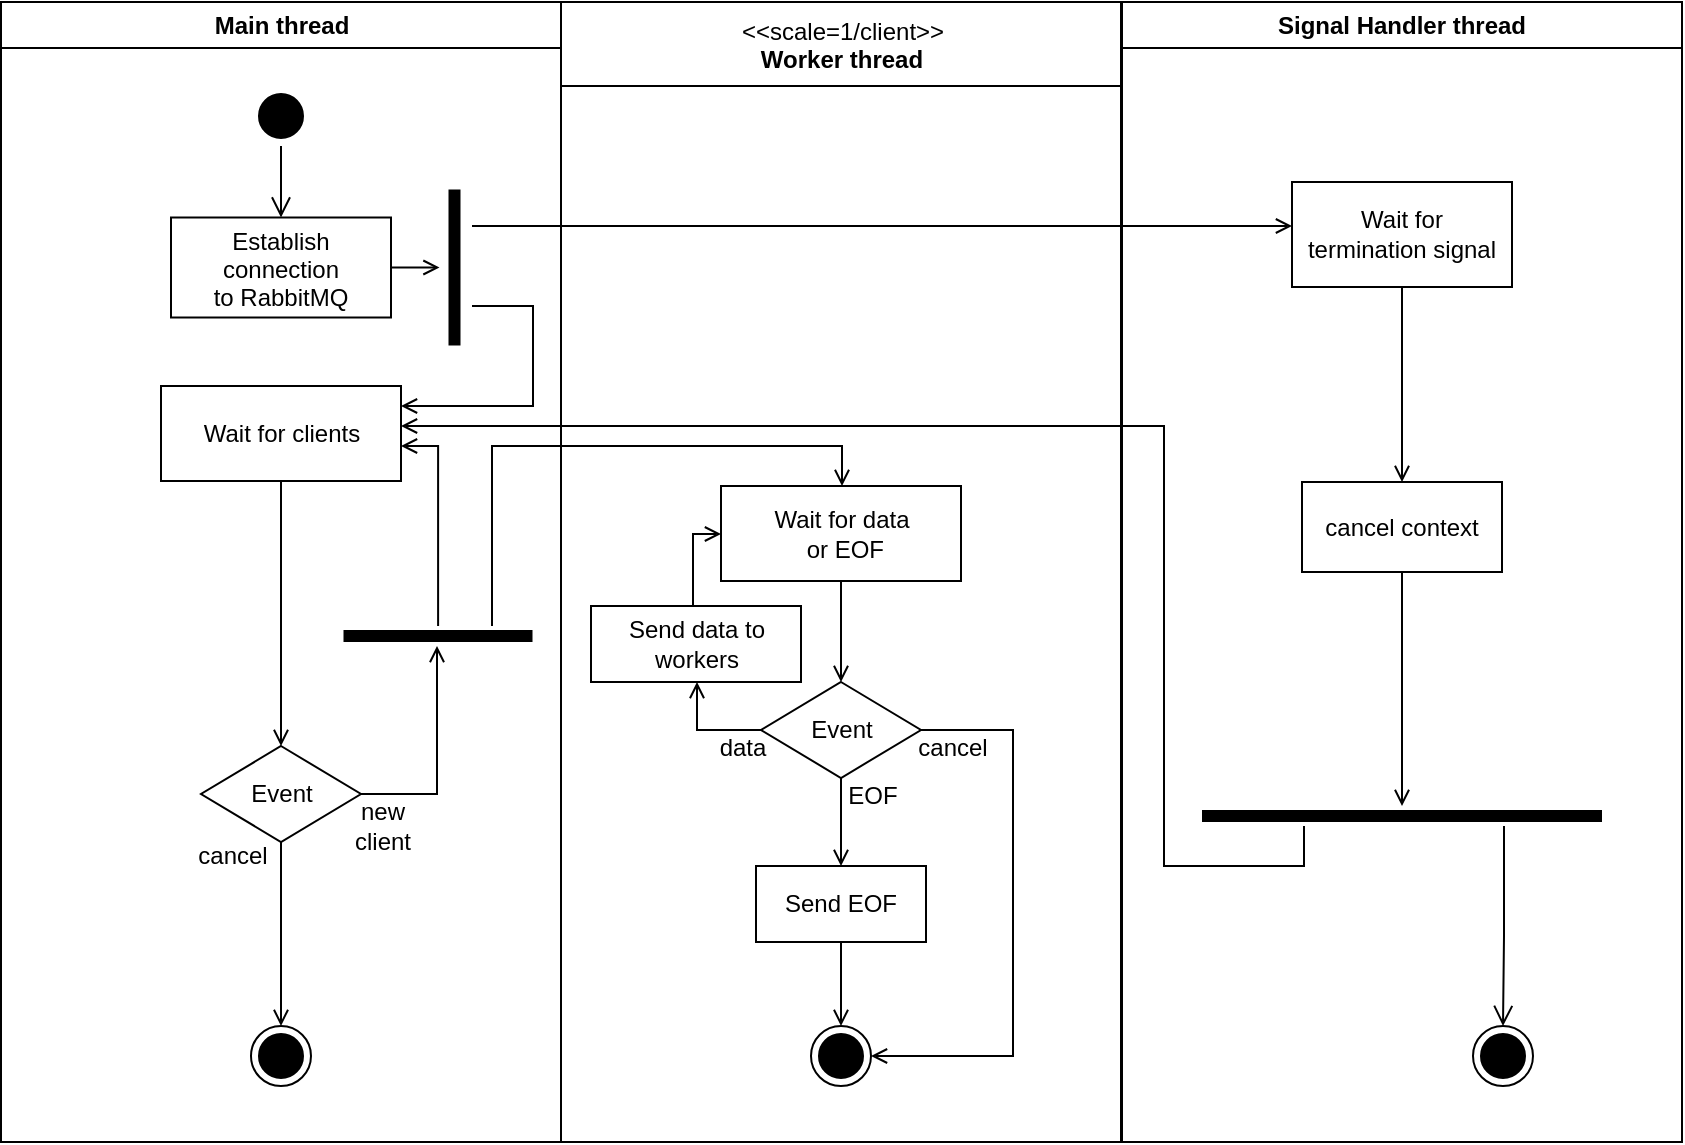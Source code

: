 <mxfile version="22.1.7" type="device" pages="6">
  <diagram name="Input" id="Au-lwwI9QG0YtiYw7-c-">
    <mxGraphModel dx="2190" dy="562" grid="1" gridSize="10" guides="1" tooltips="1" connect="1" arrows="1" fold="1" page="1" pageScale="1" pageWidth="1169" pageHeight="826" background="none" math="0" shadow="0">
      <root>
        <mxCell id="rf6c-miaaAjETie4LJqy-0" />
        <mxCell id="rf6c-miaaAjETie4LJqy-1" parent="rf6c-miaaAjETie4LJqy-0" />
        <mxCell id="rf6c-miaaAjETie4LJqy-2" value="&#xa;Worker thread " style="swimlane;whiteSpace=wrap;fontStyle=1;startSize=42;" vertex="1" parent="rf6c-miaaAjETie4LJqy-1">
          <mxGeometry x="164.5" y="128" width="280" height="570" as="geometry" />
        </mxCell>
        <mxCell id="rf6c-miaaAjETie4LJqy-3" style="edgeStyle=orthogonalEdgeStyle;rounded=0;orthogonalLoop=1;jettySize=auto;html=1;endArrow=open;endFill=0;" edge="1" parent="rf6c-miaaAjETie4LJqy-2" source="rf6c-miaaAjETie4LJqy-4" target="rf6c-miaaAjETie4LJqy-6">
          <mxGeometry relative="1" as="geometry">
            <mxPoint x="140" y="422" as="targetPoint" />
          </mxGeometry>
        </mxCell>
        <mxCell id="rf6c-miaaAjETie4LJqy-4" value="&lt;div&gt;Wait for data&lt;/div&gt;&lt;div&gt;&amp;nbsp;or EOF&lt;br&gt;&lt;/div&gt;" style="rounded=0;whiteSpace=wrap;html=1;" vertex="1" parent="rf6c-miaaAjETie4LJqy-2">
          <mxGeometry x="80" y="242" width="120" height="47.5" as="geometry" />
        </mxCell>
        <mxCell id="rf6c-miaaAjETie4LJqy-5" style="edgeStyle=orthogonalEdgeStyle;rounded=0;orthogonalLoop=1;jettySize=auto;html=1;endArrow=open;endFill=0;" edge="1" parent="rf6c-miaaAjETie4LJqy-2" source="rf6c-miaaAjETie4LJqy-6" target="rf6c-miaaAjETie4LJqy-9">
          <mxGeometry relative="1" as="geometry" />
        </mxCell>
        <mxCell id="rf6c-miaaAjETie4LJqy-6" value="Event" style="rhombus;whiteSpace=wrap;html=1;" vertex="1" parent="rf6c-miaaAjETie4LJqy-2">
          <mxGeometry x="100" y="340" width="80" height="48" as="geometry" />
        </mxCell>
        <mxCell id="rf6c-miaaAjETie4LJqy-7" style="edgeStyle=orthogonalEdgeStyle;rounded=0;orthogonalLoop=1;jettySize=auto;html=1;endArrow=open;endFill=0;" edge="1" parent="rf6c-miaaAjETie4LJqy-2" source="rf6c-miaaAjETie4LJqy-6" target="rf6c-miaaAjETie4LJqy-14">
          <mxGeometry relative="1" as="geometry">
            <Array as="points">
              <mxPoint x="226" y="364" />
              <mxPoint x="226" y="527" />
            </Array>
          </mxGeometry>
        </mxCell>
        <mxCell id="rf6c-miaaAjETie4LJqy-8" style="edgeStyle=orthogonalEdgeStyle;rounded=0;orthogonalLoop=1;jettySize=auto;html=1;endArrow=open;endFill=0;" edge="1" parent="rf6c-miaaAjETie4LJqy-2" source="rf6c-miaaAjETie4LJqy-9" target="rf6c-miaaAjETie4LJqy-14">
          <mxGeometry relative="1" as="geometry" />
        </mxCell>
        <mxCell id="rf6c-miaaAjETie4LJqy-9" value="Send EOF" style="html=1;whiteSpace=wrap;" vertex="1" parent="rf6c-miaaAjETie4LJqy-2">
          <mxGeometry x="97.5" y="432" width="85" height="38" as="geometry" />
        </mxCell>
        <mxCell id="rf6c-miaaAjETie4LJqy-10" value="EOF" style="text;html=1;align=center;verticalAlign=middle;resizable=0;points=[];autosize=1;strokeColor=none;fillColor=none;" vertex="1" parent="rf6c-miaaAjETie4LJqy-2">
          <mxGeometry x="135.5" y="382" width="40" height="30" as="geometry" />
        </mxCell>
        <mxCell id="rf6c-miaaAjETie4LJqy-11" style="edgeStyle=orthogonalEdgeStyle;rounded=0;orthogonalLoop=1;jettySize=auto;html=1;endArrow=open;endFill=0;" edge="1" parent="rf6c-miaaAjETie4LJqy-2" source="rf6c-miaaAjETie4LJqy-12" target="rf6c-miaaAjETie4LJqy-4">
          <mxGeometry relative="1" as="geometry">
            <Array as="points">
              <mxPoint x="66" y="266" />
            </Array>
          </mxGeometry>
        </mxCell>
        <mxCell id="rf6c-miaaAjETie4LJqy-12" value="Send data to workers" style="html=1;whiteSpace=wrap;" vertex="1" parent="rf6c-miaaAjETie4LJqy-2">
          <mxGeometry x="15" y="302" width="105" height="38" as="geometry" />
        </mxCell>
        <mxCell id="rf6c-miaaAjETie4LJqy-13" style="edgeStyle=orthogonalEdgeStyle;rounded=0;orthogonalLoop=1;jettySize=auto;html=1;endArrow=open;endFill=0;" edge="1" parent="rf6c-miaaAjETie4LJqy-2" source="rf6c-miaaAjETie4LJqy-6" target="rf6c-miaaAjETie4LJqy-12">
          <mxGeometry relative="1" as="geometry">
            <Array as="points">
              <mxPoint x="68" y="364" />
            </Array>
          </mxGeometry>
        </mxCell>
        <mxCell id="rf6c-miaaAjETie4LJqy-14" value="" style="ellipse;html=1;shape=endState;fillColor=#000000;strokeColor=#000000;" vertex="1" parent="rf6c-miaaAjETie4LJqy-2">
          <mxGeometry x="125" y="512" width="30" height="30" as="geometry" />
        </mxCell>
        <mxCell id="rf6c-miaaAjETie4LJqy-15" value="data" style="text;html=1;align=center;verticalAlign=middle;resizable=0;points=[];autosize=1;strokeColor=none;fillColor=none;" vertex="1" parent="rf6c-miaaAjETie4LJqy-2">
          <mxGeometry x="70" y="358" width="40" height="30" as="geometry" />
        </mxCell>
        <mxCell id="rf6c-miaaAjETie4LJqy-16" value="cancel" style="text;html=1;align=center;verticalAlign=middle;resizable=0;points=[];autosize=1;strokeColor=none;fillColor=none;" vertex="1" parent="rf6c-miaaAjETie4LJqy-2">
          <mxGeometry x="165.5" y="358" width="60" height="30" as="geometry" />
        </mxCell>
        <mxCell id="rf6c-miaaAjETie4LJqy-17" value="&amp;lt;&amp;lt;scale=1/client&amp;gt;&amp;gt;" style="text;html=1;align=center;verticalAlign=middle;resizable=0;points=[];autosize=1;strokeColor=none;fillColor=none;" vertex="1" parent="rf6c-miaaAjETie4LJqy-2">
          <mxGeometry x="75" width="130" height="30" as="geometry" />
        </mxCell>
        <mxCell id="rf6c-miaaAjETie4LJqy-47" style="edgeStyle=orthogonalEdgeStyle;rounded=0;orthogonalLoop=1;jettySize=auto;html=1;endArrow=open;endFill=0;" edge="1" parent="rf6c-miaaAjETie4LJqy-1" source="FEZilb7_9U73_ybzOm1N-6" target="rf6c-miaaAjETie4LJqy-57">
          <mxGeometry relative="1" as="geometry">
            <Array as="points">
              <mxPoint x="536" y="560" />
              <mxPoint x="466" y="560" />
              <mxPoint x="466" y="340" />
            </Array>
            <mxPoint x="536" y="540" as="sourcePoint" />
            <mxPoint x="430" y="324" as="targetPoint" />
          </mxGeometry>
        </mxCell>
        <mxCell id="rf6c-miaaAjETie4LJqy-49" value="Main thread" style="swimlane;whiteSpace=wrap" vertex="1" parent="rf6c-miaaAjETie4LJqy-1">
          <mxGeometry x="-115.5" y="128" width="280" height="570" as="geometry" />
        </mxCell>
        <mxCell id="rf6c-miaaAjETie4LJqy-50" value="" style="ellipse;shape=startState;fillColor=#000000;strokeColor=#000000;" vertex="1" parent="rf6c-miaaAjETie4LJqy-49">
          <mxGeometry x="125" y="42" width="30" height="30" as="geometry" />
        </mxCell>
        <mxCell id="rf6c-miaaAjETie4LJqy-51" value="" style="edgeStyle=elbowEdgeStyle;elbow=horizontal;verticalAlign=bottom;endArrow=open;endSize=8;strokeColor=#000000;endFill=1;rounded=0" edge="1" parent="rf6c-miaaAjETie4LJqy-49" source="rf6c-miaaAjETie4LJqy-50" target="rf6c-miaaAjETie4LJqy-52">
          <mxGeometry x="100" y="40" as="geometry">
            <mxPoint x="115" y="110" as="targetPoint" />
          </mxGeometry>
        </mxCell>
        <mxCell id="rf6c-miaaAjETie4LJqy-52" value="Establish&#xa;connection&#xa;to RabbitMQ" style="strokeColor=#000000;" vertex="1" parent="rf6c-miaaAjETie4LJqy-49">
          <mxGeometry x="85" y="107.75" width="110" height="50" as="geometry" />
        </mxCell>
        <mxCell id="rf6c-miaaAjETie4LJqy-53" value="" style="endArrow=open;strokeColor=#000000;endFill=1;rounded=0" edge="1" parent="rf6c-miaaAjETie4LJqy-49" source="rf6c-miaaAjETie4LJqy-52" target="rf6c-miaaAjETie4LJqy-55">
          <mxGeometry relative="1" as="geometry">
            <mxPoint x="140" y="220" as="targetPoint" />
          </mxGeometry>
        </mxCell>
        <mxCell id="rf6c-miaaAjETie4LJqy-54" style="edgeStyle=orthogonalEdgeStyle;rounded=0;orthogonalLoop=1;jettySize=auto;html=1;endArrow=open;endFill=0;" edge="1" parent="rf6c-miaaAjETie4LJqy-49" target="rf6c-miaaAjETie4LJqy-57">
          <mxGeometry relative="1" as="geometry">
            <mxPoint x="235.5" y="152" as="sourcePoint" />
            <Array as="points">
              <mxPoint x="266" y="152" />
              <mxPoint x="266" y="202" />
            </Array>
          </mxGeometry>
        </mxCell>
        <mxCell id="rf6c-miaaAjETie4LJqy-55" value="" style="shape=line;strokeWidth=6;strokeColor=#000000;rotation=-90;" vertex="1" parent="rf6c-miaaAjETie4LJqy-49">
          <mxGeometry x="187.75" y="125.25" width="78" height="15" as="geometry" />
        </mxCell>
        <mxCell id="rf6c-miaaAjETie4LJqy-56" style="edgeStyle=orthogonalEdgeStyle;rounded=0;orthogonalLoop=1;jettySize=auto;html=1;endArrow=open;endFill=0;" edge="1" parent="rf6c-miaaAjETie4LJqy-49" source="rf6c-miaaAjETie4LJqy-57" target="rf6c-miaaAjETie4LJqy-58">
          <mxGeometry relative="1" as="geometry">
            <mxPoint x="140" y="372" as="targetPoint" />
          </mxGeometry>
        </mxCell>
        <mxCell id="rf6c-miaaAjETie4LJqy-57" value="&lt;div&gt;Wait for clients&lt;/div&gt;" style="rounded=0;whiteSpace=wrap;html=1;" vertex="1" parent="rf6c-miaaAjETie4LJqy-49">
          <mxGeometry x="80" y="192" width="120" height="47.5" as="geometry" />
        </mxCell>
        <mxCell id="rf6c-miaaAjETie4LJqy-58" value="Event" style="rhombus;whiteSpace=wrap;html=1;" vertex="1" parent="rf6c-miaaAjETie4LJqy-49">
          <mxGeometry x="100" y="372" width="80" height="48" as="geometry" />
        </mxCell>
        <mxCell id="rf6c-miaaAjETie4LJqy-59" style="edgeStyle=orthogonalEdgeStyle;rounded=0;orthogonalLoop=1;jettySize=auto;html=1;endArrow=open;endFill=0;" edge="1" parent="rf6c-miaaAjETie4LJqy-49" source="rf6c-miaaAjETie4LJqy-58" target="rf6c-miaaAjETie4LJqy-63">
          <mxGeometry relative="1" as="geometry">
            <Array as="points">
              <mxPoint x="140" y="432" />
              <mxPoint x="140" y="432" />
            </Array>
            <mxPoint x="178" y="445" as="sourcePoint" />
          </mxGeometry>
        </mxCell>
        <mxCell id="rf6c-miaaAjETie4LJqy-60" value="cancel" style="text;html=1;align=center;verticalAlign=middle;resizable=0;points=[];autosize=1;strokeColor=none;fillColor=none;" vertex="1" parent="rf6c-miaaAjETie4LJqy-49">
          <mxGeometry x="85" y="412" width="60" height="30" as="geometry" />
        </mxCell>
        <mxCell id="rf6c-miaaAjETie4LJqy-61" style="edgeStyle=orthogonalEdgeStyle;rounded=0;orthogonalLoop=1;jettySize=auto;html=1;endArrow=open;endFill=0;" edge="1" parent="rf6c-miaaAjETie4LJqy-49" source="rf6c-miaaAjETie4LJqy-65" target="rf6c-miaaAjETie4LJqy-57">
          <mxGeometry relative="1" as="geometry">
            <Array as="points">
              <mxPoint x="219" y="222" />
            </Array>
            <mxPoint x="218.3" y="285" as="sourcePoint" />
          </mxGeometry>
        </mxCell>
        <mxCell id="rf6c-miaaAjETie4LJqy-62" style="edgeStyle=orthogonalEdgeStyle;rounded=0;orthogonalLoop=1;jettySize=auto;html=1;endArrow=open;endFill=0;" edge="1" parent="rf6c-miaaAjETie4LJqy-49" source="rf6c-miaaAjETie4LJqy-58" target="rf6c-miaaAjETie4LJqy-65">
          <mxGeometry relative="1" as="geometry">
            <Array as="points">
              <mxPoint x="218" y="396" />
            </Array>
            <mxPoint x="218" y="323" as="targetPoint" />
          </mxGeometry>
        </mxCell>
        <mxCell id="rf6c-miaaAjETie4LJqy-63" value="" style="ellipse;html=1;shape=endState;fillColor=#000000;strokeColor=#000000;" vertex="1" parent="rf6c-miaaAjETie4LJqy-49">
          <mxGeometry x="125" y="512" width="30" height="30" as="geometry" />
        </mxCell>
        <mxCell id="rf6c-miaaAjETie4LJqy-64" value="&lt;div&gt;new&lt;/div&gt;&lt;div&gt;client&lt;br&gt;&lt;/div&gt;" style="text;html=1;align=center;verticalAlign=middle;resizable=0;points=[];autosize=1;strokeColor=none;fillColor=none;" vertex="1" parent="rf6c-miaaAjETie4LJqy-49">
          <mxGeometry x="165.5" y="392" width="50" height="40" as="geometry" />
        </mxCell>
        <mxCell id="rf6c-miaaAjETie4LJqy-65" value="" style="shape=line;html=1;strokeWidth=6;strokeColor=#000000;" vertex="1" parent="rf6c-miaaAjETie4LJqy-49">
          <mxGeometry x="171.25" y="312" width="94.5" height="10" as="geometry" />
        </mxCell>
        <mxCell id="rf6c-miaaAjETie4LJqy-66" style="edgeStyle=orthogonalEdgeStyle;rounded=0;orthogonalLoop=1;jettySize=auto;html=1;endArrow=open;endFill=0;" edge="1" parent="rf6c-miaaAjETie4LJqy-1" target="FEZilb7_9U73_ybzOm1N-2">
          <mxGeometry relative="1" as="geometry">
            <mxPoint x="535" y="240.0" as="targetPoint" />
            <mxPoint x="120" y="240" as="sourcePoint" />
            <Array as="points">
              <mxPoint x="440" y="240" />
              <mxPoint x="440" y="240" />
            </Array>
          </mxGeometry>
        </mxCell>
        <mxCell id="rf6c-miaaAjETie4LJqy-67" value="" style="edgeStyle=orthogonalEdgeStyle;rounded=0;orthogonalLoop=1;jettySize=auto;html=1;endArrow=open;endFill=0;" edge="1" parent="rf6c-miaaAjETie4LJqy-1" source="rf6c-miaaAjETie4LJqy-65" target="rf6c-miaaAjETie4LJqy-4">
          <mxGeometry relative="1" as="geometry">
            <mxPoint x="130" y="440" as="sourcePoint" />
            <mxPoint x="244.5" y="350" as="targetPoint" />
            <Array as="points">
              <mxPoint x="130" y="350" />
              <mxPoint x="305" y="350" />
            </Array>
          </mxGeometry>
        </mxCell>
        <mxCell id="FEZilb7_9U73_ybzOm1N-0" value="Signal Handler thread" style="swimlane;whiteSpace=wrap" vertex="1" parent="rf6c-miaaAjETie4LJqy-1">
          <mxGeometry x="445" y="128" width="280" height="570" as="geometry" />
        </mxCell>
        <mxCell id="FEZilb7_9U73_ybzOm1N-1" style="edgeStyle=orthogonalEdgeStyle;rounded=0;orthogonalLoop=1;jettySize=auto;html=1;endArrow=open;endFill=0;" edge="1" parent="FEZilb7_9U73_ybzOm1N-0" source="FEZilb7_9U73_ybzOm1N-2" target="FEZilb7_9U73_ybzOm1N-3">
          <mxGeometry relative="1" as="geometry" />
        </mxCell>
        <mxCell id="FEZilb7_9U73_ybzOm1N-2" value="&lt;div&gt;Wait for&lt;/div&gt;&lt;div&gt;termination signal&lt;/div&gt;" style="rounded=0;whiteSpace=wrap;html=1;" vertex="1" parent="FEZilb7_9U73_ybzOm1N-0">
          <mxGeometry x="85" y="90" width="110" height="52.5" as="geometry" />
        </mxCell>
        <mxCell id="FEZilb7_9U73_ybzOm1N-3" value="cancel context" style="rounded=0;whiteSpace=wrap;html=1;" vertex="1" parent="FEZilb7_9U73_ybzOm1N-0">
          <mxGeometry x="90" y="240" width="100" height="45" as="geometry" />
        </mxCell>
        <mxCell id="FEZilb7_9U73_ybzOm1N-4" value="" style="ellipse;html=1;shape=endState;fillColor=#000000;strokeColor=#000000;" vertex="1" parent="FEZilb7_9U73_ybzOm1N-0">
          <mxGeometry x="175.5" y="512" width="30" height="30" as="geometry" />
        </mxCell>
        <mxCell id="FEZilb7_9U73_ybzOm1N-5" style="edgeStyle=orthogonalEdgeStyle;rounded=0;orthogonalLoop=1;jettySize=auto;html=1;endArrow=open;endFill=0;" edge="1" parent="FEZilb7_9U73_ybzOm1N-0" source="FEZilb7_9U73_ybzOm1N-3" target="FEZilb7_9U73_ybzOm1N-6">
          <mxGeometry relative="1" as="geometry">
            <mxPoint x="140.5" y="402" as="targetPoint" />
          </mxGeometry>
        </mxCell>
        <mxCell id="FEZilb7_9U73_ybzOm1N-6" value="" style="shape=line;html=1;strokeWidth=6;strokeColor=#000000;" vertex="1" parent="FEZilb7_9U73_ybzOm1N-0">
          <mxGeometry x="40" y="402" width="200" height="10" as="geometry" />
        </mxCell>
        <mxCell id="FEZilb7_9U73_ybzOm1N-7" value="" style="edgeStyle=orthogonalEdgeStyle;html=1;verticalAlign=bottom;endArrow=open;endSize=8;strokeColor=#000000;rounded=0;" edge="1" parent="FEZilb7_9U73_ybzOm1N-0" source="FEZilb7_9U73_ybzOm1N-6" target="FEZilb7_9U73_ybzOm1N-4">
          <mxGeometry relative="1" as="geometry">
            <mxPoint x="135.5" y="482" as="targetPoint" />
            <Array as="points">
              <mxPoint x="191" y="467" />
            </Array>
          </mxGeometry>
        </mxCell>
      </root>
    </mxGraphModel>
  </diagram>
  <diagram name="Output" id="UuJ1wSPBKvnfm_P-PYPm">
    <mxGraphModel dx="2037" dy="478" grid="1" gridSize="10" guides="1" tooltips="1" connect="1" arrows="1" fold="1" page="1" pageScale="1" pageWidth="1169" pageHeight="826" background="none" math="0" shadow="0">
      <root>
        <mxCell id="ldko7124cqTXAOPY3ZMu-0" />
        <mxCell id="ldko7124cqTXAOPY3ZMu-1" parent="ldko7124cqTXAOPY3ZMu-0" />
        <mxCell id="ldko7124cqTXAOPY3ZMu-2" value="&#xa;Worker thread " style="swimlane;whiteSpace=wrap;fontStyle=1;startSize=42;" vertex="1" parent="ldko7124cqTXAOPY3ZMu-1">
          <mxGeometry x="164.5" y="128" width="280" height="570" as="geometry" />
        </mxCell>
        <mxCell id="ldko7124cqTXAOPY3ZMu-3" style="edgeStyle=orthogonalEdgeStyle;rounded=0;orthogonalLoop=1;jettySize=auto;html=1;endArrow=open;endFill=0;" edge="1" parent="ldko7124cqTXAOPY3ZMu-2" source="ldko7124cqTXAOPY3ZMu-4" target="ldko7124cqTXAOPY3ZMu-6">
          <mxGeometry relative="1" as="geometry">
            <mxPoint x="140" y="422" as="targetPoint" />
          </mxGeometry>
        </mxCell>
        <mxCell id="ldko7124cqTXAOPY3ZMu-4" value="&lt;div&gt;Wait for message or EOF&lt;br&gt;&lt;/div&gt;" style="rounded=0;whiteSpace=wrap;html=1;" vertex="1" parent="ldko7124cqTXAOPY3ZMu-2">
          <mxGeometry x="80" y="242" width="120" height="47.5" as="geometry" />
        </mxCell>
        <mxCell id="ldko7124cqTXAOPY3ZMu-5" style="edgeStyle=orthogonalEdgeStyle;rounded=0;orthogonalLoop=1;jettySize=auto;html=1;endArrow=open;endFill=0;" edge="1" parent="ldko7124cqTXAOPY3ZMu-2" source="ldko7124cqTXAOPY3ZMu-6" target="ldko7124cqTXAOPY3ZMu-9">
          <mxGeometry relative="1" as="geometry" />
        </mxCell>
        <mxCell id="ldko7124cqTXAOPY3ZMu-6" value="Event" style="rhombus;whiteSpace=wrap;html=1;" vertex="1" parent="ldko7124cqTXAOPY3ZMu-2">
          <mxGeometry x="100" y="340" width="80" height="48" as="geometry" />
        </mxCell>
        <mxCell id="ldko7124cqTXAOPY3ZMu-7" style="edgeStyle=orthogonalEdgeStyle;rounded=0;orthogonalLoop=1;jettySize=auto;html=1;endArrow=open;endFill=0;" edge="1" parent="ldko7124cqTXAOPY3ZMu-2" source="ldko7124cqTXAOPY3ZMu-6" target="ldko7124cqTXAOPY3ZMu-14">
          <mxGeometry relative="1" as="geometry">
            <Array as="points">
              <mxPoint x="226" y="364" />
              <mxPoint x="226" y="527" />
            </Array>
          </mxGeometry>
        </mxCell>
        <mxCell id="ldko7124cqTXAOPY3ZMu-8" style="edgeStyle=orthogonalEdgeStyle;rounded=0;orthogonalLoop=1;jettySize=auto;html=1;endArrow=open;endFill=0;" edge="1" parent="ldko7124cqTXAOPY3ZMu-2" source="ldko7124cqTXAOPY3ZMu-9" target="ldko7124cqTXAOPY3ZMu-14">
          <mxGeometry relative="1" as="geometry" />
        </mxCell>
        <mxCell id="ldko7124cqTXAOPY3ZMu-9" value="Send EOF" style="html=1;whiteSpace=wrap;" vertex="1" parent="ldko7124cqTXAOPY3ZMu-2">
          <mxGeometry x="97.5" y="432" width="85" height="38" as="geometry" />
        </mxCell>
        <mxCell id="ldko7124cqTXAOPY3ZMu-10" value="EOF" style="text;html=1;align=center;verticalAlign=middle;resizable=0;points=[];autosize=1;strokeColor=none;fillColor=none;" vertex="1" parent="ldko7124cqTXAOPY3ZMu-2">
          <mxGeometry x="135.5" y="382" width="40" height="30" as="geometry" />
        </mxCell>
        <mxCell id="ldko7124cqTXAOPY3ZMu-11" style="edgeStyle=orthogonalEdgeStyle;rounded=0;orthogonalLoop=1;jettySize=auto;html=1;endArrow=open;endFill=0;" edge="1" parent="ldko7124cqTXAOPY3ZMu-2" source="ldko7124cqTXAOPY3ZMu-12" target="ldko7124cqTXAOPY3ZMu-4">
          <mxGeometry relative="1" as="geometry">
            <Array as="points">
              <mxPoint x="66" y="266" />
            </Array>
          </mxGeometry>
        </mxCell>
        <mxCell id="ldko7124cqTXAOPY3ZMu-12" value="Send data to client" style="html=1;whiteSpace=wrap;" vertex="1" parent="ldko7124cqTXAOPY3ZMu-2">
          <mxGeometry x="15" y="302" width="105" height="38" as="geometry" />
        </mxCell>
        <mxCell id="ldko7124cqTXAOPY3ZMu-13" style="edgeStyle=orthogonalEdgeStyle;rounded=0;orthogonalLoop=1;jettySize=auto;html=1;endArrow=open;endFill=0;" edge="1" parent="ldko7124cqTXAOPY3ZMu-2" source="ldko7124cqTXAOPY3ZMu-6" target="ldko7124cqTXAOPY3ZMu-12">
          <mxGeometry relative="1" as="geometry">
            <Array as="points">
              <mxPoint x="68" y="364" />
            </Array>
          </mxGeometry>
        </mxCell>
        <mxCell id="ldko7124cqTXAOPY3ZMu-14" value="" style="ellipse;html=1;shape=endState;fillColor=#000000;strokeColor=#000000;" vertex="1" parent="ldko7124cqTXAOPY3ZMu-2">
          <mxGeometry x="125" y="512" width="30" height="30" as="geometry" />
        </mxCell>
        <mxCell id="ldko7124cqTXAOPY3ZMu-15" value="data" style="text;html=1;align=center;verticalAlign=middle;resizable=0;points=[];autosize=1;strokeColor=none;fillColor=none;" vertex="1" parent="ldko7124cqTXAOPY3ZMu-2">
          <mxGeometry x="70" y="358" width="40" height="30" as="geometry" />
        </mxCell>
        <mxCell id="ldko7124cqTXAOPY3ZMu-16" value="cancel" style="text;html=1;align=center;verticalAlign=middle;resizable=0;points=[];autosize=1;strokeColor=none;fillColor=none;" vertex="1" parent="ldko7124cqTXAOPY3ZMu-2">
          <mxGeometry x="165.5" y="358" width="60" height="30" as="geometry" />
        </mxCell>
        <mxCell id="ldko7124cqTXAOPY3ZMu-17" value="&amp;lt;&amp;lt;scale=1/client&amp;gt;&amp;gt;" style="text;html=1;align=center;verticalAlign=middle;resizable=0;points=[];autosize=1;strokeColor=none;fillColor=none;" vertex="1" parent="ldko7124cqTXAOPY3ZMu-2">
          <mxGeometry x="75" width="130" height="30" as="geometry" />
        </mxCell>
        <mxCell id="ldko7124cqTXAOPY3ZMu-18" value="Middleware thread" style="swimlane;whiteSpace=wrap" vertex="1" parent="ldko7124cqTXAOPY3ZMu-1">
          <mxGeometry x="444.5" y="128" width="280" height="570" as="geometry" />
        </mxCell>
        <mxCell id="ldko7124cqTXAOPY3ZMu-19" value="Wait for message or context cancellation" style="rounded=0;whiteSpace=wrap;html=1;" vertex="1" parent="ldko7124cqTXAOPY3ZMu-18">
          <mxGeometry x="155.5" y="172" width="104.5" height="48" as="geometry" />
        </mxCell>
        <mxCell id="ldko7124cqTXAOPY3ZMu-20" value="EOF" style="text;html=1;align=center;verticalAlign=middle;resizable=0;points=[];autosize=1;strokeColor=none;fillColor=none;" vertex="1" parent="ldko7124cqTXAOPY3ZMu-18">
          <mxGeometry x="167.75" y="292" width="40" height="30" as="geometry" />
        </mxCell>
        <mxCell id="ldko7124cqTXAOPY3ZMu-21" style="edgeStyle=orthogonalEdgeStyle;rounded=0;orthogonalLoop=1;jettySize=auto;html=1;endArrow=open;endFill=0;" edge="1" parent="ldko7124cqTXAOPY3ZMu-18" source="ldko7124cqTXAOPY3ZMu-22">
          <mxGeometry relative="1" as="geometry">
            <mxPoint x="35.5" y="292" as="targetPoint" />
            <Array as="points">
              <mxPoint x="66" y="346" />
              <mxPoint x="66" y="292" />
            </Array>
          </mxGeometry>
        </mxCell>
        <mxCell id="ldko7124cqTXAOPY3ZMu-22" value="close message channel" style="rounded=0;whiteSpace=wrap;html=1;" vertex="1" parent="ldko7124cqTXAOPY3ZMu-18">
          <mxGeometry x="107.75" y="322" width="65.5" height="48" as="geometry" />
        </mxCell>
        <mxCell id="ldko7124cqTXAOPY3ZMu-23" style="edgeStyle=orthogonalEdgeStyle;rounded=0;orthogonalLoop=1;jettySize=auto;html=1;endArrow=open;endFill=0;" edge="1" parent="ldko7124cqTXAOPY3ZMu-18" source="ldko7124cqTXAOPY3ZMu-24" target="ldko7124cqTXAOPY3ZMu-33">
          <mxGeometry relative="1" as="geometry">
            <mxPoint x="265.5" y="392" as="targetPoint" />
            <Array as="points">
              <mxPoint x="266" y="277" />
              <mxPoint x="266" y="422" />
              <mxPoint x="141" y="422" />
            </Array>
          </mxGeometry>
        </mxCell>
        <mxCell id="ldko7124cqTXAOPY3ZMu-24" value="Event" style="rhombus;whiteSpace=wrap;html=1;" vertex="1" parent="ldko7124cqTXAOPY3ZMu-18">
          <mxGeometry x="167.75" y="252" width="80" height="50" as="geometry" />
        </mxCell>
        <mxCell id="ldko7124cqTXAOPY3ZMu-25" style="edgeStyle=orthogonalEdgeStyle;rounded=0;orthogonalLoop=1;jettySize=auto;html=1;endArrow=open;endFill=0;" edge="1" parent="ldko7124cqTXAOPY3ZMu-18" source="ldko7124cqTXAOPY3ZMu-19" target="ldko7124cqTXAOPY3ZMu-24">
          <mxGeometry relative="1" as="geometry">
            <mxPoint x="140" y="292" as="targetPoint" />
          </mxGeometry>
        </mxCell>
        <mxCell id="ldko7124cqTXAOPY3ZMu-26" style="edgeStyle=orthogonalEdgeStyle;rounded=0;orthogonalLoop=1;jettySize=auto;html=1;endArrow=open;endFill=0;" edge="1" parent="ldko7124cqTXAOPY3ZMu-18" source="ldko7124cqTXAOPY3ZMu-24" target="ldko7124cqTXAOPY3ZMu-22">
          <mxGeometry relative="1" as="geometry">
            <mxPoint x="140" y="382" as="targetPoint" />
            <Array as="points">
              <mxPoint x="208" y="346" />
            </Array>
          </mxGeometry>
        </mxCell>
        <mxCell id="ldko7124cqTXAOPY3ZMu-27" value="data" style="text;html=1;align=center;verticalAlign=middle;resizable=0;points=[];autosize=1;strokeColor=none;fillColor=none;" vertex="1" parent="ldko7124cqTXAOPY3ZMu-18">
          <mxGeometry x="140.5" y="252" width="40" height="30" as="geometry" />
        </mxCell>
        <mxCell id="ldko7124cqTXAOPY3ZMu-28" style="edgeStyle=orthogonalEdgeStyle;rounded=0;orthogonalLoop=1;jettySize=auto;html=1;endArrow=open;endFill=0;" edge="1" parent="ldko7124cqTXAOPY3ZMu-18" source="ldko7124cqTXAOPY3ZMu-29" target="ldko7124cqTXAOPY3ZMu-19">
          <mxGeometry relative="1" as="geometry">
            <mxPoint x="35.5" y="252" as="sourcePoint" />
            <Array as="points">
              <mxPoint x="16" y="252" />
              <mxPoint x="16" y="196" />
            </Array>
          </mxGeometry>
        </mxCell>
        <mxCell id="ldko7124cqTXAOPY3ZMu-29" value="" style="shape=line;strokeWidth=6;strokeColor=#000000;rotation=90;" vertex="1" parent="ldko7124cqTXAOPY3ZMu-18">
          <mxGeometry x="-12.5" y="270" width="78" height="15" as="geometry" />
        </mxCell>
        <mxCell id="ldko7124cqTXAOPY3ZMu-30" style="edgeStyle=orthogonalEdgeStyle;rounded=0;orthogonalLoop=1;jettySize=auto;html=1;endArrow=open;endFill=0;" edge="1" parent="ldko7124cqTXAOPY3ZMu-18" source="ldko7124cqTXAOPY3ZMu-24" target="ldko7124cqTXAOPY3ZMu-36">
          <mxGeometry relative="1" as="geometry">
            <mxPoint x="115.5" y="277" as="targetPoint" />
          </mxGeometry>
        </mxCell>
        <mxCell id="ldko7124cqTXAOPY3ZMu-31" value="cancel" style="text;html=1;align=center;verticalAlign=middle;resizable=0;points=[];autosize=1;strokeColor=none;fillColor=none;" vertex="1" parent="ldko7124cqTXAOPY3ZMu-18">
          <mxGeometry x="235.5" y="252" width="50" height="30" as="geometry" />
        </mxCell>
        <mxCell id="ldko7124cqTXAOPY3ZMu-32" style="edgeStyle=orthogonalEdgeStyle;rounded=0;orthogonalLoop=1;jettySize=auto;html=1;endArrow=open;endFill=0;" edge="1" parent="ldko7124cqTXAOPY3ZMu-18" source="ldko7124cqTXAOPY3ZMu-33" target="ldko7124cqTXAOPY3ZMu-34">
          <mxGeometry relative="1" as="geometry">
            <mxPoint x="140.5" y="512" as="targetPoint" />
          </mxGeometry>
        </mxCell>
        <mxCell id="ldko7124cqTXAOPY3ZMu-33" value="" style="shape=line;html=1;strokeWidth=6;strokeColor=#000000;" vertex="1" parent="ldko7124cqTXAOPY3ZMu-18">
          <mxGeometry x="40.5" y="452" width="200" height="10" as="geometry" />
        </mxCell>
        <mxCell id="ldko7124cqTXAOPY3ZMu-34" value="" style="ellipse;html=1;shape=endState;fillColor=#000000;strokeColor=#000000;" vertex="1" parent="ldko7124cqTXAOPY3ZMu-18">
          <mxGeometry x="125.5" y="512" width="30" height="30" as="geometry" />
        </mxCell>
        <mxCell id="ldko7124cqTXAOPY3ZMu-35" style="edgeStyle=orthogonalEdgeStyle;rounded=0;orthogonalLoop=1;jettySize=auto;html=1;endArrow=open;endFill=0;" edge="1" parent="ldko7124cqTXAOPY3ZMu-18" source="ldko7124cqTXAOPY3ZMu-36" target="ldko7124cqTXAOPY3ZMu-29">
          <mxGeometry relative="1" as="geometry" />
        </mxCell>
        <mxCell id="ldko7124cqTXAOPY3ZMu-36" value="&lt;div&gt;New&lt;/div&gt;&lt;div&gt;client?&lt;br&gt;&lt;/div&gt;" style="rhombus;whiteSpace=wrap;html=1;" vertex="1" parent="ldko7124cqTXAOPY3ZMu-18">
          <mxGeometry x="65.5" y="252" width="80" height="50" as="geometry" />
        </mxCell>
        <mxCell id="ldko7124cqTXAOPY3ZMu-37" value="yes" style="text;html=1;align=center;verticalAlign=middle;resizable=0;points=[];autosize=1;strokeColor=none;fillColor=none;" vertex="1" parent="ldko7124cqTXAOPY3ZMu-18">
          <mxGeometry x="100.5" y="230" width="40" height="30" as="geometry" />
        </mxCell>
        <mxCell id="ldko7124cqTXAOPY3ZMu-38" value="Signal Handler thread" style="swimlane;whiteSpace=wrap" vertex="1" parent="ldko7124cqTXAOPY3ZMu-1">
          <mxGeometry x="724.5" y="128" width="280" height="570" as="geometry" />
        </mxCell>
        <mxCell id="ldko7124cqTXAOPY3ZMu-39" style="edgeStyle=orthogonalEdgeStyle;rounded=0;orthogonalLoop=1;jettySize=auto;html=1;endArrow=open;endFill=0;" edge="1" parent="ldko7124cqTXAOPY3ZMu-38" source="ldko7124cqTXAOPY3ZMu-40" target="ldko7124cqTXAOPY3ZMu-41">
          <mxGeometry relative="1" as="geometry" />
        </mxCell>
        <mxCell id="ldko7124cqTXAOPY3ZMu-40" value="&lt;div&gt;Wait for&lt;/div&gt;&lt;div&gt;termination signal&lt;/div&gt;" style="rounded=0;whiteSpace=wrap;html=1;" vertex="1" parent="ldko7124cqTXAOPY3ZMu-38">
          <mxGeometry x="85" y="90" width="110" height="52.5" as="geometry" />
        </mxCell>
        <mxCell id="ldko7124cqTXAOPY3ZMu-41" value="cancel context" style="rounded=0;whiteSpace=wrap;html=1;" vertex="1" parent="ldko7124cqTXAOPY3ZMu-38">
          <mxGeometry x="90" y="240" width="100" height="45" as="geometry" />
        </mxCell>
        <mxCell id="ldko7124cqTXAOPY3ZMu-42" value="" style="ellipse;html=1;shape=endState;fillColor=#000000;strokeColor=#000000;" vertex="1" parent="ldko7124cqTXAOPY3ZMu-38">
          <mxGeometry x="175.5" y="512" width="30" height="30" as="geometry" />
        </mxCell>
        <mxCell id="ldko7124cqTXAOPY3ZMu-43" style="edgeStyle=orthogonalEdgeStyle;rounded=0;orthogonalLoop=1;jettySize=auto;html=1;endArrow=open;endFill=0;" edge="1" parent="ldko7124cqTXAOPY3ZMu-38" source="ldko7124cqTXAOPY3ZMu-41" target="ldko7124cqTXAOPY3ZMu-44">
          <mxGeometry relative="1" as="geometry">
            <mxPoint x="140.5" y="402" as="targetPoint" />
          </mxGeometry>
        </mxCell>
        <mxCell id="ldko7124cqTXAOPY3ZMu-44" value="" style="shape=line;html=1;strokeWidth=6;strokeColor=#000000;" vertex="1" parent="ldko7124cqTXAOPY3ZMu-38">
          <mxGeometry x="40" y="402" width="200" height="10" as="geometry" />
        </mxCell>
        <mxCell id="ldko7124cqTXAOPY3ZMu-45" value="" style="edgeStyle=orthogonalEdgeStyle;html=1;verticalAlign=bottom;endArrow=open;endSize=8;strokeColor=#000000;rounded=0;" edge="1" parent="ldko7124cqTXAOPY3ZMu-38" source="ldko7124cqTXAOPY3ZMu-44" target="ldko7124cqTXAOPY3ZMu-42">
          <mxGeometry relative="1" as="geometry">
            <mxPoint x="135.5" y="482" as="targetPoint" />
            <Array as="points">
              <mxPoint x="191" y="467" />
            </Array>
          </mxGeometry>
        </mxCell>
        <mxCell id="ldko7124cqTXAOPY3ZMu-46" style="edgeStyle=orthogonalEdgeStyle;rounded=0;orthogonalLoop=1;jettySize=auto;html=1;endArrow=open;endFill=0;" edge="1" parent="ldko7124cqTXAOPY3ZMu-1" source="ldko7124cqTXAOPY3ZMu-55" target="ldko7124cqTXAOPY3ZMu-19">
          <mxGeometry relative="1" as="geometry">
            <mxPoint x="580" y="263" as="targetPoint" />
            <mxPoint x="400" y="280" as="sourcePoint" />
            <Array as="points">
              <mxPoint x="652" y="261" />
            </Array>
          </mxGeometry>
        </mxCell>
        <mxCell id="ldko7124cqTXAOPY3ZMu-47" style="edgeStyle=orthogonalEdgeStyle;rounded=0;orthogonalLoop=1;jettySize=auto;html=1;endArrow=open;endFill=0;" edge="1" parent="ldko7124cqTXAOPY3ZMu-1" source="ldko7124cqTXAOPY3ZMu-44" target="ldko7124cqTXAOPY3ZMu-19">
          <mxGeometry relative="1" as="geometry">
            <Array as="points">
              <mxPoint x="810" y="560" />
              <mxPoint x="740" y="560" />
              <mxPoint x="740" y="324" />
            </Array>
          </mxGeometry>
        </mxCell>
        <mxCell id="ldko7124cqTXAOPY3ZMu-48" style="edgeStyle=orthogonalEdgeStyle;rounded=0;orthogonalLoop=1;jettySize=auto;html=1;endArrow=open;endFill=0;" edge="1" parent="ldko7124cqTXAOPY3ZMu-1" source="ldko7124cqTXAOPY3ZMu-33" target="ldko7124cqTXAOPY3ZMu-4">
          <mxGeometry relative="1" as="geometry">
            <mxPoint x="540" y="580" as="sourcePoint" />
            <mxPoint x="370" y="340" as="targetPoint" />
            <Array as="points">
              <mxPoint x="540" y="610" />
              <mxPoint x="411" y="610" />
              <mxPoint x="411" y="400" />
            </Array>
          </mxGeometry>
        </mxCell>
        <mxCell id="ldko7124cqTXAOPY3ZMu-49" value="Main thread" style="swimlane;whiteSpace=wrap" vertex="1" parent="ldko7124cqTXAOPY3ZMu-1">
          <mxGeometry x="-115.5" y="128" width="280" height="570" as="geometry" />
        </mxCell>
        <mxCell id="ldko7124cqTXAOPY3ZMu-50" value="" style="ellipse;shape=startState;fillColor=#000000;strokeColor=#000000;" vertex="1" parent="ldko7124cqTXAOPY3ZMu-49">
          <mxGeometry x="125" y="42" width="30" height="30" as="geometry" />
        </mxCell>
        <mxCell id="ldko7124cqTXAOPY3ZMu-51" value="" style="edgeStyle=elbowEdgeStyle;elbow=horizontal;verticalAlign=bottom;endArrow=open;endSize=8;strokeColor=#000000;endFill=1;rounded=0" edge="1" parent="ldko7124cqTXAOPY3ZMu-49" source="ldko7124cqTXAOPY3ZMu-50" target="ldko7124cqTXAOPY3ZMu-52">
          <mxGeometry x="100" y="40" as="geometry">
            <mxPoint x="115" y="110" as="targetPoint" />
          </mxGeometry>
        </mxCell>
        <mxCell id="ldko7124cqTXAOPY3ZMu-52" value="Establish&#xa;connection&#xa;to RabbitMQ" style="strokeColor=#000000;" vertex="1" parent="ldko7124cqTXAOPY3ZMu-49">
          <mxGeometry x="85" y="107.75" width="110" height="50" as="geometry" />
        </mxCell>
        <mxCell id="ldko7124cqTXAOPY3ZMu-53" value="" style="endArrow=open;strokeColor=#000000;endFill=1;rounded=0" edge="1" parent="ldko7124cqTXAOPY3ZMu-49" source="ldko7124cqTXAOPY3ZMu-52" target="ldko7124cqTXAOPY3ZMu-55">
          <mxGeometry relative="1" as="geometry">
            <mxPoint x="140" y="220" as="targetPoint" />
          </mxGeometry>
        </mxCell>
        <mxCell id="ldko7124cqTXAOPY3ZMu-54" style="edgeStyle=orthogonalEdgeStyle;rounded=0;orthogonalLoop=1;jettySize=auto;html=1;endArrow=open;endFill=0;" edge="1" parent="ldko7124cqTXAOPY3ZMu-49" target="ldko7124cqTXAOPY3ZMu-57">
          <mxGeometry relative="1" as="geometry">
            <mxPoint x="235.5" y="152" as="sourcePoint" />
            <Array as="points">
              <mxPoint x="266" y="152" />
              <mxPoint x="266" y="202" />
            </Array>
          </mxGeometry>
        </mxCell>
        <mxCell id="ldko7124cqTXAOPY3ZMu-55" value="" style="shape=line;strokeWidth=6;strokeColor=#000000;rotation=-90;" vertex="1" parent="ldko7124cqTXAOPY3ZMu-49">
          <mxGeometry x="187.75" y="125.25" width="78" height="15" as="geometry" />
        </mxCell>
        <mxCell id="ldko7124cqTXAOPY3ZMu-56" style="edgeStyle=orthogonalEdgeStyle;rounded=0;orthogonalLoop=1;jettySize=auto;html=1;endArrow=open;endFill=0;" edge="1" parent="ldko7124cqTXAOPY3ZMu-49" source="ldko7124cqTXAOPY3ZMu-57" target="ldko7124cqTXAOPY3ZMu-58">
          <mxGeometry relative="1" as="geometry">
            <mxPoint x="140" y="372" as="targetPoint" />
          </mxGeometry>
        </mxCell>
        <mxCell id="ldko7124cqTXAOPY3ZMu-57" value="&lt;div&gt;Wait for clients&lt;/div&gt;" style="rounded=0;whiteSpace=wrap;html=1;" vertex="1" parent="ldko7124cqTXAOPY3ZMu-49">
          <mxGeometry x="80" y="192" width="120" height="47.5" as="geometry" />
        </mxCell>
        <mxCell id="ldko7124cqTXAOPY3ZMu-58" value="Event" style="rhombus;whiteSpace=wrap;html=1;" vertex="1" parent="ldko7124cqTXAOPY3ZMu-49">
          <mxGeometry x="100" y="372" width="80" height="48" as="geometry" />
        </mxCell>
        <mxCell id="ldko7124cqTXAOPY3ZMu-59" style="edgeStyle=orthogonalEdgeStyle;rounded=0;orthogonalLoop=1;jettySize=auto;html=1;endArrow=open;endFill=0;" edge="1" parent="ldko7124cqTXAOPY3ZMu-49" source="ldko7124cqTXAOPY3ZMu-58" target="ldko7124cqTXAOPY3ZMu-63">
          <mxGeometry relative="1" as="geometry">
            <Array as="points">
              <mxPoint x="140" y="432" />
              <mxPoint x="140" y="432" />
            </Array>
            <mxPoint x="178" y="445" as="sourcePoint" />
          </mxGeometry>
        </mxCell>
        <mxCell id="ldko7124cqTXAOPY3ZMu-60" value="cancel" style="text;html=1;align=center;verticalAlign=middle;resizable=0;points=[];autosize=1;strokeColor=none;fillColor=none;" vertex="1" parent="ldko7124cqTXAOPY3ZMu-49">
          <mxGeometry x="85" y="412" width="60" height="30" as="geometry" />
        </mxCell>
        <mxCell id="ldko7124cqTXAOPY3ZMu-61" style="edgeStyle=orthogonalEdgeStyle;rounded=0;orthogonalLoop=1;jettySize=auto;html=1;endArrow=open;endFill=0;" edge="1" parent="ldko7124cqTXAOPY3ZMu-49" source="ldko7124cqTXAOPY3ZMu-65" target="ldko7124cqTXAOPY3ZMu-57">
          <mxGeometry relative="1" as="geometry">
            <Array as="points">
              <mxPoint x="219" y="222" />
            </Array>
            <mxPoint x="218.3" y="285" as="sourcePoint" />
          </mxGeometry>
        </mxCell>
        <mxCell id="ldko7124cqTXAOPY3ZMu-62" style="edgeStyle=orthogonalEdgeStyle;rounded=0;orthogonalLoop=1;jettySize=auto;html=1;endArrow=open;endFill=0;" edge="1" parent="ldko7124cqTXAOPY3ZMu-49" source="ldko7124cqTXAOPY3ZMu-58" target="ldko7124cqTXAOPY3ZMu-65">
          <mxGeometry relative="1" as="geometry">
            <Array as="points">
              <mxPoint x="218" y="396" />
            </Array>
            <mxPoint x="218" y="323" as="targetPoint" />
          </mxGeometry>
        </mxCell>
        <mxCell id="ldko7124cqTXAOPY3ZMu-63" value="" style="ellipse;html=1;shape=endState;fillColor=#000000;strokeColor=#000000;" vertex="1" parent="ldko7124cqTXAOPY3ZMu-49">
          <mxGeometry x="125" y="512" width="30" height="30" as="geometry" />
        </mxCell>
        <mxCell id="ldko7124cqTXAOPY3ZMu-64" value="&lt;div&gt;new&lt;/div&gt;&lt;div&gt;client&lt;br&gt;&lt;/div&gt;" style="text;html=1;align=center;verticalAlign=middle;resizable=0;points=[];autosize=1;strokeColor=none;fillColor=none;" vertex="1" parent="ldko7124cqTXAOPY3ZMu-49">
          <mxGeometry x="165.5" y="392" width="50" height="40" as="geometry" />
        </mxCell>
        <mxCell id="ldko7124cqTXAOPY3ZMu-65" value="" style="shape=line;html=1;strokeWidth=6;strokeColor=#000000;" vertex="1" parent="ldko7124cqTXAOPY3ZMu-49">
          <mxGeometry x="171.25" y="312" width="94.5" height="10" as="geometry" />
        </mxCell>
        <mxCell id="ldko7124cqTXAOPY3ZMu-66" style="edgeStyle=orthogonalEdgeStyle;rounded=0;orthogonalLoop=1;jettySize=auto;html=1;endArrow=open;endFill=0;" edge="1" parent="ldko7124cqTXAOPY3ZMu-1" target="ldko7124cqTXAOPY3ZMu-40">
          <mxGeometry relative="1" as="geometry">
            <mxPoint x="830" y="240" as="targetPoint" />
            <mxPoint x="120" y="240" as="sourcePoint" />
            <Array as="points">
              <mxPoint x="460" y="240" />
              <mxPoint x="460" y="240" />
            </Array>
          </mxGeometry>
        </mxCell>
        <mxCell id="ldko7124cqTXAOPY3ZMu-67" value="" style="edgeStyle=orthogonalEdgeStyle;rounded=0;orthogonalLoop=1;jettySize=auto;html=1;endArrow=open;endFill=0;" edge="1" parent="ldko7124cqTXAOPY3ZMu-1" source="ldko7124cqTXAOPY3ZMu-65" target="ldko7124cqTXAOPY3ZMu-4">
          <mxGeometry relative="1" as="geometry">
            <mxPoint x="130" y="440" as="sourcePoint" />
            <mxPoint x="244.5" y="350" as="targetPoint" />
            <Array as="points">
              <mxPoint x="130" y="350" />
              <mxPoint x="305" y="350" />
            </Array>
          </mxGeometry>
        </mxCell>
        <mxCell id="ldko7124cqTXAOPY3ZMu-68" style="edgeStyle=orthogonalEdgeStyle;rounded=0;orthogonalLoop=1;jettySize=auto;html=1;endArrow=open;endFill=0;" edge="1" parent="ldko7124cqTXAOPY3ZMu-1" source="ldko7124cqTXAOPY3ZMu-29" target="ldko7124cqTXAOPY3ZMu-4">
          <mxGeometry relative="1" as="geometry">
            <Array as="points">
              <mxPoint x="471" y="390" />
            </Array>
          </mxGeometry>
        </mxCell>
        <mxCell id="ldko7124cqTXAOPY3ZMu-69" value="no" style="text;html=1;align=center;verticalAlign=middle;resizable=0;points=[];autosize=1;strokeColor=none;fillColor=none;" vertex="1" parent="ldko7124cqTXAOPY3ZMu-1">
          <mxGeometry x="481" y="378" width="40" height="30" as="geometry" />
        </mxCell>
        <mxCell id="ldko7124cqTXAOPY3ZMu-70" style="edgeStyle=orthogonalEdgeStyle;rounded=0;orthogonalLoop=1;jettySize=auto;html=1;endArrow=open;endFill=0;" edge="1" parent="ldko7124cqTXAOPY3ZMu-1" source="ldko7124cqTXAOPY3ZMu-36" target="ldko7124cqTXAOPY3ZMu-57">
          <mxGeometry relative="1" as="geometry">
            <Array as="points">
              <mxPoint x="550" y="340" />
            </Array>
          </mxGeometry>
        </mxCell>
      </root>
    </mxGraphModel>
  </diagram>
  <diagram name="Demux" id="4O9p1iLpXXn_uu2g_eg6">
    <mxGraphModel dx="2037" dy="478" grid="1" gridSize="10" guides="1" tooltips="1" connect="1" arrows="1" fold="1" page="1" pageScale="1" pageWidth="1169" pageHeight="826" background="none" math="0" shadow="0">
      <root>
        <mxCell id="ZV3Xj-OI4F25A3r7V5C9-0" />
        <mxCell id="ZV3Xj-OI4F25A3r7V5C9-1" parent="ZV3Xj-OI4F25A3r7V5C9-0" />
        <mxCell id="ZV3Xj-OI4F25A3r7V5C9-2" value="&#xa;Worker thread " style="swimlane;whiteSpace=wrap;fontStyle=1;startSize=42;" parent="ZV3Xj-OI4F25A3r7V5C9-1" vertex="1">
          <mxGeometry x="164.5" y="128" width="280" height="570" as="geometry" />
        </mxCell>
        <mxCell id="ZV3Xj-OI4F25A3r7V5C9-3" style="edgeStyle=orthogonalEdgeStyle;rounded=0;orthogonalLoop=1;jettySize=auto;html=1;endArrow=open;endFill=0;" parent="ZV3Xj-OI4F25A3r7V5C9-2" source="ZV3Xj-OI4F25A3r7V5C9-4" target="ZV3Xj-OI4F25A3r7V5C9-6" edge="1">
          <mxGeometry relative="1" as="geometry">
            <mxPoint x="140" y="422" as="targetPoint" />
          </mxGeometry>
        </mxCell>
        <mxCell id="ZV3Xj-OI4F25A3r7V5C9-4" value="&lt;div&gt;Wait for message or EOF&lt;br&gt;&lt;/div&gt;" style="rounded=0;whiteSpace=wrap;html=1;" parent="ZV3Xj-OI4F25A3r7V5C9-2" vertex="1">
          <mxGeometry x="80" y="242" width="120" height="47.5" as="geometry" />
        </mxCell>
        <mxCell id="ZV3Xj-OI4F25A3r7V5C9-5" style="edgeStyle=orthogonalEdgeStyle;rounded=0;orthogonalLoop=1;jettySize=auto;html=1;endArrow=open;endFill=0;" parent="ZV3Xj-OI4F25A3r7V5C9-2" source="ZV3Xj-OI4F25A3r7V5C9-6" target="ZV3Xj-OI4F25A3r7V5C9-9" edge="1">
          <mxGeometry relative="1" as="geometry" />
        </mxCell>
        <mxCell id="ZV3Xj-OI4F25A3r7V5C9-6" value="Event" style="rhombus;whiteSpace=wrap;html=1;" parent="ZV3Xj-OI4F25A3r7V5C9-2" vertex="1">
          <mxGeometry x="100" y="340" width="80" height="48" as="geometry" />
        </mxCell>
        <mxCell id="ZV3Xj-OI4F25A3r7V5C9-7" style="edgeStyle=orthogonalEdgeStyle;rounded=0;orthogonalLoop=1;jettySize=auto;html=1;endArrow=open;endFill=0;" parent="ZV3Xj-OI4F25A3r7V5C9-2" source="ZV3Xj-OI4F25A3r7V5C9-6" target="ZV3Xj-OI4F25A3r7V5C9-14" edge="1">
          <mxGeometry relative="1" as="geometry">
            <Array as="points">
              <mxPoint x="226" y="364" />
              <mxPoint x="226" y="527" />
            </Array>
          </mxGeometry>
        </mxCell>
        <mxCell id="ZV3Xj-OI4F25A3r7V5C9-8" style="edgeStyle=orthogonalEdgeStyle;rounded=0;orthogonalLoop=1;jettySize=auto;html=1;endArrow=open;endFill=0;" parent="ZV3Xj-OI4F25A3r7V5C9-2" source="ZV3Xj-OI4F25A3r7V5C9-9" target="ZV3Xj-OI4F25A3r7V5C9-14" edge="1">
          <mxGeometry relative="1" as="geometry" />
        </mxCell>
        <mxCell id="ZV3Xj-OI4F25A3r7V5C9-9" value="Send average" style="html=1;whiteSpace=wrap;" parent="ZV3Xj-OI4F25A3r7V5C9-2" vertex="1">
          <mxGeometry x="97.5" y="432" width="85" height="38" as="geometry" />
        </mxCell>
        <mxCell id="ZV3Xj-OI4F25A3r7V5C9-10" value="EOF" style="text;html=1;align=center;verticalAlign=middle;resizable=0;points=[];autosize=1;strokeColor=none;fillColor=none;" parent="ZV3Xj-OI4F25A3r7V5C9-2" vertex="1">
          <mxGeometry x="135.5" y="382" width="40" height="30" as="geometry" />
        </mxCell>
        <mxCell id="ZV3Xj-OI4F25A3r7V5C9-11" style="edgeStyle=orthogonalEdgeStyle;rounded=0;orthogonalLoop=1;jettySize=auto;html=1;endArrow=open;endFill=0;" parent="ZV3Xj-OI4F25A3r7V5C9-2" source="ZV3Xj-OI4F25A3r7V5C9-12" target="ZV3Xj-OI4F25A3r7V5C9-4" edge="1">
          <mxGeometry relative="1" as="geometry">
            <Array as="points">
              <mxPoint x="66" y="266" />
            </Array>
          </mxGeometry>
        </mxCell>
        <mxCell id="ZV3Xj-OI4F25A3r7V5C9-12" value="&lt;div&gt;Update average and forward data&lt;br&gt;&lt;/div&gt;" style="html=1;whiteSpace=wrap;" parent="ZV3Xj-OI4F25A3r7V5C9-2" vertex="1">
          <mxGeometry x="15" y="302" width="105" height="38" as="geometry" />
        </mxCell>
        <mxCell id="ZV3Xj-OI4F25A3r7V5C9-13" style="edgeStyle=orthogonalEdgeStyle;rounded=0;orthogonalLoop=1;jettySize=auto;html=1;endArrow=open;endFill=0;" parent="ZV3Xj-OI4F25A3r7V5C9-2" source="ZV3Xj-OI4F25A3r7V5C9-6" target="ZV3Xj-OI4F25A3r7V5C9-12" edge="1">
          <mxGeometry relative="1" as="geometry">
            <Array as="points">
              <mxPoint x="68" y="364" />
            </Array>
          </mxGeometry>
        </mxCell>
        <mxCell id="ZV3Xj-OI4F25A3r7V5C9-14" value="" style="ellipse;html=1;shape=endState;fillColor=#000000;strokeColor=#000000;" parent="ZV3Xj-OI4F25A3r7V5C9-2" vertex="1">
          <mxGeometry x="125" y="512" width="30" height="30" as="geometry" />
        </mxCell>
        <mxCell id="ZV3Xj-OI4F25A3r7V5C9-15" value="data" style="text;html=1;align=center;verticalAlign=middle;resizable=0;points=[];autosize=1;strokeColor=none;fillColor=none;" parent="ZV3Xj-OI4F25A3r7V5C9-2" vertex="1">
          <mxGeometry x="70" y="358" width="40" height="30" as="geometry" />
        </mxCell>
        <mxCell id="ZV3Xj-OI4F25A3r7V5C9-16" value="cancel" style="text;html=1;align=center;verticalAlign=middle;resizable=0;points=[];autosize=1;strokeColor=none;fillColor=none;" parent="ZV3Xj-OI4F25A3r7V5C9-2" vertex="1">
          <mxGeometry x="165.5" y="358" width="60" height="30" as="geometry" />
        </mxCell>
        <mxCell id="ZV3Xj-OI4F25A3r7V5C9-17" value="&amp;lt;&amp;lt;scale=1/client&amp;gt;&amp;gt;" style="text;html=1;align=center;verticalAlign=middle;resizable=0;points=[];autosize=1;strokeColor=none;fillColor=none;" parent="ZV3Xj-OI4F25A3r7V5C9-2" vertex="1">
          <mxGeometry x="75" width="130" height="30" as="geometry" />
        </mxCell>
        <mxCell id="ZV3Xj-OI4F25A3r7V5C9-18" value="Middleware thread" style="swimlane;whiteSpace=wrap" parent="ZV3Xj-OI4F25A3r7V5C9-1" vertex="1">
          <mxGeometry x="444.5" y="128" width="280" height="570" as="geometry" />
        </mxCell>
        <mxCell id="ZV3Xj-OI4F25A3r7V5C9-19" value="Wait for message or context cancellation" style="rounded=0;whiteSpace=wrap;html=1;" parent="ZV3Xj-OI4F25A3r7V5C9-18" vertex="1">
          <mxGeometry x="155.5" y="172" width="104.5" height="48" as="geometry" />
        </mxCell>
        <mxCell id="ZV3Xj-OI4F25A3r7V5C9-20" value="EOF" style="text;html=1;align=center;verticalAlign=middle;resizable=0;points=[];autosize=1;strokeColor=none;fillColor=none;" parent="ZV3Xj-OI4F25A3r7V5C9-18" vertex="1">
          <mxGeometry x="167.75" y="292" width="40" height="30" as="geometry" />
        </mxCell>
        <mxCell id="ZV3Xj-OI4F25A3r7V5C9-21" style="edgeStyle=orthogonalEdgeStyle;rounded=0;orthogonalLoop=1;jettySize=auto;html=1;endArrow=open;endFill=0;" parent="ZV3Xj-OI4F25A3r7V5C9-18" source="ZV3Xj-OI4F25A3r7V5C9-22" edge="1">
          <mxGeometry relative="1" as="geometry">
            <mxPoint x="35.5" y="292" as="targetPoint" />
            <Array as="points">
              <mxPoint x="66" y="346" />
              <mxPoint x="66" y="292" />
            </Array>
          </mxGeometry>
        </mxCell>
        <mxCell id="ZV3Xj-OI4F25A3r7V5C9-22" value="close message channel" style="rounded=0;whiteSpace=wrap;html=1;" parent="ZV3Xj-OI4F25A3r7V5C9-18" vertex="1">
          <mxGeometry x="107.75" y="322" width="65.5" height="48" as="geometry" />
        </mxCell>
        <mxCell id="ZV3Xj-OI4F25A3r7V5C9-23" style="edgeStyle=orthogonalEdgeStyle;rounded=0;orthogonalLoop=1;jettySize=auto;html=1;endArrow=open;endFill=0;" parent="ZV3Xj-OI4F25A3r7V5C9-18" source="ZV3Xj-OI4F25A3r7V5C9-24" target="ZV3Xj-OI4F25A3r7V5C9-33" edge="1">
          <mxGeometry relative="1" as="geometry">
            <mxPoint x="265.5" y="392" as="targetPoint" />
            <Array as="points">
              <mxPoint x="266" y="277" />
              <mxPoint x="266" y="422" />
              <mxPoint x="141" y="422" />
            </Array>
          </mxGeometry>
        </mxCell>
        <mxCell id="ZV3Xj-OI4F25A3r7V5C9-24" value="Event" style="rhombus;whiteSpace=wrap;html=1;" parent="ZV3Xj-OI4F25A3r7V5C9-18" vertex="1">
          <mxGeometry x="167.75" y="252" width="80" height="50" as="geometry" />
        </mxCell>
        <mxCell id="ZV3Xj-OI4F25A3r7V5C9-25" style="edgeStyle=orthogonalEdgeStyle;rounded=0;orthogonalLoop=1;jettySize=auto;html=1;endArrow=open;endFill=0;" parent="ZV3Xj-OI4F25A3r7V5C9-18" source="ZV3Xj-OI4F25A3r7V5C9-19" target="ZV3Xj-OI4F25A3r7V5C9-24" edge="1">
          <mxGeometry relative="1" as="geometry">
            <mxPoint x="140" y="292" as="targetPoint" />
          </mxGeometry>
        </mxCell>
        <mxCell id="ZV3Xj-OI4F25A3r7V5C9-26" style="edgeStyle=orthogonalEdgeStyle;rounded=0;orthogonalLoop=1;jettySize=auto;html=1;endArrow=open;endFill=0;" parent="ZV3Xj-OI4F25A3r7V5C9-18" source="ZV3Xj-OI4F25A3r7V5C9-24" target="ZV3Xj-OI4F25A3r7V5C9-22" edge="1">
          <mxGeometry relative="1" as="geometry">
            <mxPoint x="140" y="382" as="targetPoint" />
            <Array as="points">
              <mxPoint x="208" y="346" />
            </Array>
          </mxGeometry>
        </mxCell>
        <mxCell id="ZV3Xj-OI4F25A3r7V5C9-27" value="data" style="text;html=1;align=center;verticalAlign=middle;resizable=0;points=[];autosize=1;strokeColor=none;fillColor=none;" parent="ZV3Xj-OI4F25A3r7V5C9-18" vertex="1">
          <mxGeometry x="140.5" y="252" width="40" height="30" as="geometry" />
        </mxCell>
        <mxCell id="ZV3Xj-OI4F25A3r7V5C9-28" style="edgeStyle=orthogonalEdgeStyle;rounded=0;orthogonalLoop=1;jettySize=auto;html=1;endArrow=open;endFill=0;" parent="ZV3Xj-OI4F25A3r7V5C9-18" source="ZV3Xj-OI4F25A3r7V5C9-29" target="ZV3Xj-OI4F25A3r7V5C9-19" edge="1">
          <mxGeometry relative="1" as="geometry">
            <mxPoint x="35.5" y="252" as="sourcePoint" />
            <Array as="points">
              <mxPoint x="16" y="252" />
              <mxPoint x="16" y="196" />
            </Array>
          </mxGeometry>
        </mxCell>
        <mxCell id="ZV3Xj-OI4F25A3r7V5C9-29" value="" style="shape=line;strokeWidth=6;strokeColor=#000000;rotation=90;" parent="ZV3Xj-OI4F25A3r7V5C9-18" vertex="1">
          <mxGeometry x="-12.5" y="270" width="78" height="15" as="geometry" />
        </mxCell>
        <mxCell id="ZV3Xj-OI4F25A3r7V5C9-30" style="edgeStyle=orthogonalEdgeStyle;rounded=0;orthogonalLoop=1;jettySize=auto;html=1;endArrow=open;endFill=0;" parent="ZV3Xj-OI4F25A3r7V5C9-18" source="ZV3Xj-OI4F25A3r7V5C9-24" target="ZV3Xj-OI4F25A3r7V5C9-36" edge="1">
          <mxGeometry relative="1" as="geometry">
            <mxPoint x="115.5" y="277" as="targetPoint" />
          </mxGeometry>
        </mxCell>
        <mxCell id="ZV3Xj-OI4F25A3r7V5C9-31" value="cancel" style="text;html=1;align=center;verticalAlign=middle;resizable=0;points=[];autosize=1;strokeColor=none;fillColor=none;" parent="ZV3Xj-OI4F25A3r7V5C9-18" vertex="1">
          <mxGeometry x="235.5" y="252" width="50" height="30" as="geometry" />
        </mxCell>
        <mxCell id="ZV3Xj-OI4F25A3r7V5C9-32" style="edgeStyle=orthogonalEdgeStyle;rounded=0;orthogonalLoop=1;jettySize=auto;html=1;endArrow=open;endFill=0;" parent="ZV3Xj-OI4F25A3r7V5C9-18" source="ZV3Xj-OI4F25A3r7V5C9-33" target="ZV3Xj-OI4F25A3r7V5C9-34" edge="1">
          <mxGeometry relative="1" as="geometry">
            <mxPoint x="140.5" y="512" as="targetPoint" />
          </mxGeometry>
        </mxCell>
        <mxCell id="ZV3Xj-OI4F25A3r7V5C9-33" value="" style="shape=line;html=1;strokeWidth=6;strokeColor=#000000;" parent="ZV3Xj-OI4F25A3r7V5C9-18" vertex="1">
          <mxGeometry x="40.5" y="452" width="200" height="10" as="geometry" />
        </mxCell>
        <mxCell id="ZV3Xj-OI4F25A3r7V5C9-34" value="" style="ellipse;html=1;shape=endState;fillColor=#000000;strokeColor=#000000;" parent="ZV3Xj-OI4F25A3r7V5C9-18" vertex="1">
          <mxGeometry x="125.5" y="512" width="30" height="30" as="geometry" />
        </mxCell>
        <mxCell id="ZV3Xj-OI4F25A3r7V5C9-35" style="edgeStyle=orthogonalEdgeStyle;rounded=0;orthogonalLoop=1;jettySize=auto;html=1;endArrow=open;endFill=0;" parent="ZV3Xj-OI4F25A3r7V5C9-18" source="ZV3Xj-OI4F25A3r7V5C9-36" target="ZV3Xj-OI4F25A3r7V5C9-29" edge="1">
          <mxGeometry relative="1" as="geometry" />
        </mxCell>
        <mxCell id="ZV3Xj-OI4F25A3r7V5C9-36" value="&lt;div&gt;New&lt;/div&gt;&lt;div&gt;client?&lt;br&gt;&lt;/div&gt;" style="rhombus;whiteSpace=wrap;html=1;" parent="ZV3Xj-OI4F25A3r7V5C9-18" vertex="1">
          <mxGeometry x="65.5" y="252" width="80" height="50" as="geometry" />
        </mxCell>
        <mxCell id="ZV3Xj-OI4F25A3r7V5C9-37" value="yes" style="text;html=1;align=center;verticalAlign=middle;resizable=0;points=[];autosize=1;strokeColor=none;fillColor=none;" parent="ZV3Xj-OI4F25A3r7V5C9-18" vertex="1">
          <mxGeometry x="100.5" y="230" width="40" height="30" as="geometry" />
        </mxCell>
        <mxCell id="ZV3Xj-OI4F25A3r7V5C9-38" value="Signal Handler thread" style="swimlane;whiteSpace=wrap" parent="ZV3Xj-OI4F25A3r7V5C9-1" vertex="1">
          <mxGeometry x="724.5" y="128" width="280" height="570" as="geometry" />
        </mxCell>
        <mxCell id="ZV3Xj-OI4F25A3r7V5C9-39" style="edgeStyle=orthogonalEdgeStyle;rounded=0;orthogonalLoop=1;jettySize=auto;html=1;endArrow=open;endFill=0;" parent="ZV3Xj-OI4F25A3r7V5C9-38" source="ZV3Xj-OI4F25A3r7V5C9-40" target="ZV3Xj-OI4F25A3r7V5C9-41" edge="1">
          <mxGeometry relative="1" as="geometry" />
        </mxCell>
        <mxCell id="ZV3Xj-OI4F25A3r7V5C9-40" value="&lt;div&gt;Wait for&lt;/div&gt;&lt;div&gt;termination signal&lt;/div&gt;" style="rounded=0;whiteSpace=wrap;html=1;" parent="ZV3Xj-OI4F25A3r7V5C9-38" vertex="1">
          <mxGeometry x="85" y="90" width="110" height="52.5" as="geometry" />
        </mxCell>
        <mxCell id="ZV3Xj-OI4F25A3r7V5C9-41" value="cancel context" style="rounded=0;whiteSpace=wrap;html=1;" parent="ZV3Xj-OI4F25A3r7V5C9-38" vertex="1">
          <mxGeometry x="90" y="240" width="100" height="45" as="geometry" />
        </mxCell>
        <mxCell id="ZV3Xj-OI4F25A3r7V5C9-42" value="" style="ellipse;html=1;shape=endState;fillColor=#000000;strokeColor=#000000;" parent="ZV3Xj-OI4F25A3r7V5C9-38" vertex="1">
          <mxGeometry x="175.5" y="512" width="30" height="30" as="geometry" />
        </mxCell>
        <mxCell id="ZV3Xj-OI4F25A3r7V5C9-43" style="edgeStyle=orthogonalEdgeStyle;rounded=0;orthogonalLoop=1;jettySize=auto;html=1;endArrow=open;endFill=0;" parent="ZV3Xj-OI4F25A3r7V5C9-38" source="ZV3Xj-OI4F25A3r7V5C9-41" target="ZV3Xj-OI4F25A3r7V5C9-44" edge="1">
          <mxGeometry relative="1" as="geometry">
            <mxPoint x="140.5" y="402" as="targetPoint" />
          </mxGeometry>
        </mxCell>
        <mxCell id="ZV3Xj-OI4F25A3r7V5C9-44" value="" style="shape=line;html=1;strokeWidth=6;strokeColor=#000000;" parent="ZV3Xj-OI4F25A3r7V5C9-38" vertex="1">
          <mxGeometry x="40" y="402" width="200" height="10" as="geometry" />
        </mxCell>
        <mxCell id="ZV3Xj-OI4F25A3r7V5C9-45" value="" style="edgeStyle=orthogonalEdgeStyle;html=1;verticalAlign=bottom;endArrow=open;endSize=8;strokeColor=#000000;rounded=0;" parent="ZV3Xj-OI4F25A3r7V5C9-38" source="ZV3Xj-OI4F25A3r7V5C9-44" target="ZV3Xj-OI4F25A3r7V5C9-42" edge="1">
          <mxGeometry relative="1" as="geometry">
            <mxPoint x="135.5" y="482" as="targetPoint" />
            <Array as="points">
              <mxPoint x="191" y="467" />
            </Array>
          </mxGeometry>
        </mxCell>
        <mxCell id="ZV3Xj-OI4F25A3r7V5C9-46" style="edgeStyle=orthogonalEdgeStyle;rounded=0;orthogonalLoop=1;jettySize=auto;html=1;endArrow=open;endFill=0;" parent="ZV3Xj-OI4F25A3r7V5C9-1" source="ZV3Xj-OI4F25A3r7V5C9-55" target="ZV3Xj-OI4F25A3r7V5C9-19" edge="1">
          <mxGeometry relative="1" as="geometry">
            <mxPoint x="580" y="263" as="targetPoint" />
            <mxPoint x="400" y="280" as="sourcePoint" />
            <Array as="points">
              <mxPoint x="652" y="261" />
            </Array>
          </mxGeometry>
        </mxCell>
        <mxCell id="ZV3Xj-OI4F25A3r7V5C9-47" style="edgeStyle=orthogonalEdgeStyle;rounded=0;orthogonalLoop=1;jettySize=auto;html=1;endArrow=open;endFill=0;" parent="ZV3Xj-OI4F25A3r7V5C9-1" source="ZV3Xj-OI4F25A3r7V5C9-44" target="ZV3Xj-OI4F25A3r7V5C9-19" edge="1">
          <mxGeometry relative="1" as="geometry">
            <Array as="points">
              <mxPoint x="810" y="560" />
              <mxPoint x="740" y="560" />
              <mxPoint x="740" y="324" />
            </Array>
          </mxGeometry>
        </mxCell>
        <mxCell id="ZV3Xj-OI4F25A3r7V5C9-48" style="edgeStyle=orthogonalEdgeStyle;rounded=0;orthogonalLoop=1;jettySize=auto;html=1;endArrow=open;endFill=0;" parent="ZV3Xj-OI4F25A3r7V5C9-1" source="ZV3Xj-OI4F25A3r7V5C9-33" target="ZV3Xj-OI4F25A3r7V5C9-4" edge="1">
          <mxGeometry relative="1" as="geometry">
            <mxPoint x="540" y="580" as="sourcePoint" />
            <mxPoint x="370" y="340" as="targetPoint" />
            <Array as="points">
              <mxPoint x="540" y="610" />
              <mxPoint x="411" y="610" />
              <mxPoint x="411" y="400" />
            </Array>
          </mxGeometry>
        </mxCell>
        <mxCell id="ZV3Xj-OI4F25A3r7V5C9-49" value="Main thread" style="swimlane;whiteSpace=wrap" parent="ZV3Xj-OI4F25A3r7V5C9-1" vertex="1">
          <mxGeometry x="-115.5" y="128" width="280" height="570" as="geometry" />
        </mxCell>
        <mxCell id="ZV3Xj-OI4F25A3r7V5C9-50" value="" style="ellipse;shape=startState;fillColor=#000000;strokeColor=#000000;" parent="ZV3Xj-OI4F25A3r7V5C9-49" vertex="1">
          <mxGeometry x="125" y="42" width="30" height="30" as="geometry" />
        </mxCell>
        <mxCell id="ZV3Xj-OI4F25A3r7V5C9-51" value="" style="edgeStyle=elbowEdgeStyle;elbow=horizontal;verticalAlign=bottom;endArrow=open;endSize=8;strokeColor=#000000;endFill=1;rounded=0" parent="ZV3Xj-OI4F25A3r7V5C9-49" source="ZV3Xj-OI4F25A3r7V5C9-50" target="ZV3Xj-OI4F25A3r7V5C9-52" edge="1">
          <mxGeometry x="100" y="40" as="geometry">
            <mxPoint x="115" y="110" as="targetPoint" />
          </mxGeometry>
        </mxCell>
        <mxCell id="ZV3Xj-OI4F25A3r7V5C9-52" value="Establish&#xa;connection&#xa;to RabbitMQ" style="strokeColor=#000000;" parent="ZV3Xj-OI4F25A3r7V5C9-49" vertex="1">
          <mxGeometry x="85" y="107.75" width="110" height="50" as="geometry" />
        </mxCell>
        <mxCell id="ZV3Xj-OI4F25A3r7V5C9-53" value="" style="endArrow=open;strokeColor=#000000;endFill=1;rounded=0" parent="ZV3Xj-OI4F25A3r7V5C9-49" source="ZV3Xj-OI4F25A3r7V5C9-52" target="ZV3Xj-OI4F25A3r7V5C9-55" edge="1">
          <mxGeometry relative="1" as="geometry">
            <mxPoint x="140" y="220" as="targetPoint" />
          </mxGeometry>
        </mxCell>
        <mxCell id="ZV3Xj-OI4F25A3r7V5C9-54" style="edgeStyle=orthogonalEdgeStyle;rounded=0;orthogonalLoop=1;jettySize=auto;html=1;endArrow=open;endFill=0;" parent="ZV3Xj-OI4F25A3r7V5C9-49" target="ZV3Xj-OI4F25A3r7V5C9-57" edge="1">
          <mxGeometry relative="1" as="geometry">
            <mxPoint x="235.5" y="152" as="sourcePoint" />
            <Array as="points">
              <mxPoint x="266" y="152" />
              <mxPoint x="266" y="202" />
            </Array>
          </mxGeometry>
        </mxCell>
        <mxCell id="ZV3Xj-OI4F25A3r7V5C9-55" value="" style="shape=line;strokeWidth=6;strokeColor=#000000;rotation=-90;" parent="ZV3Xj-OI4F25A3r7V5C9-49" vertex="1">
          <mxGeometry x="187.75" y="125.25" width="78" height="15" as="geometry" />
        </mxCell>
        <mxCell id="ZV3Xj-OI4F25A3r7V5C9-56" style="edgeStyle=orthogonalEdgeStyle;rounded=0;orthogonalLoop=1;jettySize=auto;html=1;endArrow=open;endFill=0;" parent="ZV3Xj-OI4F25A3r7V5C9-49" source="ZV3Xj-OI4F25A3r7V5C9-57" target="ZV3Xj-OI4F25A3r7V5C9-58" edge="1">
          <mxGeometry relative="1" as="geometry">
            <mxPoint x="140" y="372" as="targetPoint" />
          </mxGeometry>
        </mxCell>
        <mxCell id="ZV3Xj-OI4F25A3r7V5C9-57" value="&lt;div&gt;Wait for clients&lt;/div&gt;" style="rounded=0;whiteSpace=wrap;html=1;" parent="ZV3Xj-OI4F25A3r7V5C9-49" vertex="1">
          <mxGeometry x="80" y="192" width="120" height="47.5" as="geometry" />
        </mxCell>
        <mxCell id="ZV3Xj-OI4F25A3r7V5C9-58" value="Event" style="rhombus;whiteSpace=wrap;html=1;" parent="ZV3Xj-OI4F25A3r7V5C9-49" vertex="1">
          <mxGeometry x="100" y="372" width="80" height="48" as="geometry" />
        </mxCell>
        <mxCell id="ZV3Xj-OI4F25A3r7V5C9-59" style="edgeStyle=orthogonalEdgeStyle;rounded=0;orthogonalLoop=1;jettySize=auto;html=1;endArrow=open;endFill=0;" parent="ZV3Xj-OI4F25A3r7V5C9-49" source="ZV3Xj-OI4F25A3r7V5C9-58" target="ZV3Xj-OI4F25A3r7V5C9-63" edge="1">
          <mxGeometry relative="1" as="geometry">
            <Array as="points">
              <mxPoint x="140" y="432" />
              <mxPoint x="140" y="432" />
            </Array>
            <mxPoint x="178" y="445" as="sourcePoint" />
          </mxGeometry>
        </mxCell>
        <mxCell id="ZV3Xj-OI4F25A3r7V5C9-60" value="cancel" style="text;html=1;align=center;verticalAlign=middle;resizable=0;points=[];autosize=1;strokeColor=none;fillColor=none;" parent="ZV3Xj-OI4F25A3r7V5C9-49" vertex="1">
          <mxGeometry x="85" y="412" width="60" height="30" as="geometry" />
        </mxCell>
        <mxCell id="ZV3Xj-OI4F25A3r7V5C9-61" style="edgeStyle=orthogonalEdgeStyle;rounded=0;orthogonalLoop=1;jettySize=auto;html=1;endArrow=open;endFill=0;" parent="ZV3Xj-OI4F25A3r7V5C9-49" source="ZV3Xj-OI4F25A3r7V5C9-65" target="ZV3Xj-OI4F25A3r7V5C9-57" edge="1">
          <mxGeometry relative="1" as="geometry">
            <Array as="points">
              <mxPoint x="219" y="222" />
            </Array>
            <mxPoint x="218.3" y="285" as="sourcePoint" />
          </mxGeometry>
        </mxCell>
        <mxCell id="ZV3Xj-OI4F25A3r7V5C9-62" style="edgeStyle=orthogonalEdgeStyle;rounded=0;orthogonalLoop=1;jettySize=auto;html=1;endArrow=open;endFill=0;" parent="ZV3Xj-OI4F25A3r7V5C9-49" source="ZV3Xj-OI4F25A3r7V5C9-58" target="ZV3Xj-OI4F25A3r7V5C9-65" edge="1">
          <mxGeometry relative="1" as="geometry">
            <Array as="points">
              <mxPoint x="218" y="396" />
            </Array>
            <mxPoint x="218" y="323" as="targetPoint" />
          </mxGeometry>
        </mxCell>
        <mxCell id="ZV3Xj-OI4F25A3r7V5C9-63" value="" style="ellipse;html=1;shape=endState;fillColor=#000000;strokeColor=#000000;" parent="ZV3Xj-OI4F25A3r7V5C9-49" vertex="1">
          <mxGeometry x="125" y="512" width="30" height="30" as="geometry" />
        </mxCell>
        <mxCell id="ZV3Xj-OI4F25A3r7V5C9-64" value="&lt;div&gt;new&lt;/div&gt;&lt;div&gt;client&lt;br&gt;&lt;/div&gt;" style="text;html=1;align=center;verticalAlign=middle;resizable=0;points=[];autosize=1;strokeColor=none;fillColor=none;" parent="ZV3Xj-OI4F25A3r7V5C9-49" vertex="1">
          <mxGeometry x="165.5" y="392" width="50" height="40" as="geometry" />
        </mxCell>
        <mxCell id="ZV3Xj-OI4F25A3r7V5C9-65" value="" style="shape=line;html=1;strokeWidth=6;strokeColor=#000000;" parent="ZV3Xj-OI4F25A3r7V5C9-49" vertex="1">
          <mxGeometry x="171.25" y="312" width="94.5" height="10" as="geometry" />
        </mxCell>
        <mxCell id="ZV3Xj-OI4F25A3r7V5C9-66" style="edgeStyle=orthogonalEdgeStyle;rounded=0;orthogonalLoop=1;jettySize=auto;html=1;endArrow=open;endFill=0;" parent="ZV3Xj-OI4F25A3r7V5C9-1" target="ZV3Xj-OI4F25A3r7V5C9-40" edge="1">
          <mxGeometry relative="1" as="geometry">
            <mxPoint x="830" y="240" as="targetPoint" />
            <mxPoint x="120" y="240" as="sourcePoint" />
            <Array as="points">
              <mxPoint x="460" y="240" />
              <mxPoint x="460" y="240" />
            </Array>
          </mxGeometry>
        </mxCell>
        <mxCell id="ZV3Xj-OI4F25A3r7V5C9-67" value="" style="edgeStyle=orthogonalEdgeStyle;rounded=0;orthogonalLoop=1;jettySize=auto;html=1;endArrow=open;endFill=0;" parent="ZV3Xj-OI4F25A3r7V5C9-1" source="ZV3Xj-OI4F25A3r7V5C9-65" target="ZV3Xj-OI4F25A3r7V5C9-4" edge="1">
          <mxGeometry relative="1" as="geometry">
            <mxPoint x="130" y="440" as="sourcePoint" />
            <mxPoint x="244.5" y="350" as="targetPoint" />
            <Array as="points">
              <mxPoint x="130" y="350" />
              <mxPoint x="305" y="350" />
            </Array>
          </mxGeometry>
        </mxCell>
        <mxCell id="ZV3Xj-OI4F25A3r7V5C9-68" style="edgeStyle=orthogonalEdgeStyle;rounded=0;orthogonalLoop=1;jettySize=auto;html=1;endArrow=open;endFill=0;" parent="ZV3Xj-OI4F25A3r7V5C9-1" source="ZV3Xj-OI4F25A3r7V5C9-29" target="ZV3Xj-OI4F25A3r7V5C9-4" edge="1">
          <mxGeometry relative="1" as="geometry">
            <Array as="points">
              <mxPoint x="471" y="390" />
            </Array>
          </mxGeometry>
        </mxCell>
        <mxCell id="ZV3Xj-OI4F25A3r7V5C9-69" value="no" style="text;html=1;align=center;verticalAlign=middle;resizable=0;points=[];autosize=1;strokeColor=none;fillColor=none;" parent="ZV3Xj-OI4F25A3r7V5C9-1" vertex="1">
          <mxGeometry x="481" y="378" width="40" height="30" as="geometry" />
        </mxCell>
        <mxCell id="ZV3Xj-OI4F25A3r7V5C9-70" style="edgeStyle=orthogonalEdgeStyle;rounded=0;orthogonalLoop=1;jettySize=auto;html=1;endArrow=open;endFill=0;" parent="ZV3Xj-OI4F25A3r7V5C9-1" source="ZV3Xj-OI4F25A3r7V5C9-36" target="ZV3Xj-OI4F25A3r7V5C9-57" edge="1">
          <mxGeometry relative="1" as="geometry">
            <Array as="points">
              <mxPoint x="550" y="340" />
            </Array>
          </mxGeometry>
        </mxCell>
      </root>
    </mxGraphModel>
  </diagram>
  <diagram name="Distance" id="XGF7fJ9UiOqt8wAL9rRK">
    <mxGraphModel dx="2037" dy="478" grid="1" gridSize="10" guides="1" tooltips="1" connect="1" arrows="1" fold="1" page="1" pageScale="1" pageWidth="1169" pageHeight="826" background="none" math="0" shadow="0">
      <root>
        <mxCell id="yyknflqz05RkhnT_lbUr-0" />
        <mxCell id="yyknflqz05RkhnT_lbUr-1" parent="yyknflqz05RkhnT_lbUr-0" />
        <mxCell id="yyknflqz05RkhnT_lbUr-2" value="&#xa;Worker thread " style="swimlane;whiteSpace=wrap;fontStyle=1;startSize=42;" parent="yyknflqz05RkhnT_lbUr-1" vertex="1">
          <mxGeometry x="164.5" y="128" width="280" height="570" as="geometry" />
        </mxCell>
        <mxCell id="yyknflqz05RkhnT_lbUr-3" style="edgeStyle=orthogonalEdgeStyle;rounded=0;orthogonalLoop=1;jettySize=auto;html=1;endArrow=open;endFill=0;" parent="yyknflqz05RkhnT_lbUr-2" source="yyknflqz05RkhnT_lbUr-4" target="yyknflqz05RkhnT_lbUr-6" edge="1">
          <mxGeometry relative="1" as="geometry">
            <mxPoint x="140" y="422" as="targetPoint" />
          </mxGeometry>
        </mxCell>
        <mxCell id="yyknflqz05RkhnT_lbUr-4" value="&lt;div&gt;Wait for message or EOF&lt;br&gt;&lt;/div&gt;" style="rounded=0;whiteSpace=wrap;html=1;" parent="yyknflqz05RkhnT_lbUr-2" vertex="1">
          <mxGeometry x="95.5" y="240" width="120" height="49.5" as="geometry" />
        </mxCell>
        <mxCell id="yyknflqz05RkhnT_lbUr-5" style="edgeStyle=orthogonalEdgeStyle;rounded=0;orthogonalLoop=1;jettySize=auto;html=1;endArrow=open;endFill=0;" parent="yyknflqz05RkhnT_lbUr-2" source="yyknflqz05RkhnT_lbUr-6" target="hQ-_aDF1SFOHrNZu3rU--2" edge="1">
          <mxGeometry relative="1" as="geometry">
            <mxPoint x="155.5" y="432" as="targetPoint" />
          </mxGeometry>
        </mxCell>
        <mxCell id="yyknflqz05RkhnT_lbUr-6" value="Event" style="rhombus;whiteSpace=wrap;html=1;" parent="yyknflqz05RkhnT_lbUr-2" vertex="1">
          <mxGeometry x="115.5" y="340" width="80" height="48" as="geometry" />
        </mxCell>
        <mxCell id="yyknflqz05RkhnT_lbUr-7" style="edgeStyle=orthogonalEdgeStyle;rounded=0;orthogonalLoop=1;jettySize=auto;html=1;endArrow=open;endFill=0;" parent="yyknflqz05RkhnT_lbUr-2" source="yyknflqz05RkhnT_lbUr-6" target="yyknflqz05RkhnT_lbUr-14" edge="1">
          <mxGeometry relative="1" as="geometry">
            <Array as="points">
              <mxPoint x="226" y="364" />
              <mxPoint x="226" y="527" />
            </Array>
          </mxGeometry>
        </mxCell>
        <mxCell id="hQ-_aDF1SFOHrNZu3rU--1" style="edgeStyle=orthogonalEdgeStyle;rounded=0;orthogonalLoop=1;jettySize=auto;html=1;endArrow=open;endFill=0;" parent="yyknflqz05RkhnT_lbUr-2" source="hQ-_aDF1SFOHrNZu3rU--2" target="yyknflqz05RkhnT_lbUr-4" edge="1">
          <mxGeometry relative="1" as="geometry">
            <mxPoint x="113" y="451" as="sourcePoint" />
            <Array as="points">
              <mxPoint x="26" y="446" />
              <mxPoint x="26" y="262" />
            </Array>
          </mxGeometry>
        </mxCell>
        <mxCell id="yyknflqz05RkhnT_lbUr-10" value="flight" style="text;html=1;align=center;verticalAlign=middle;resizable=0;points=[];autosize=1;strokeColor=none;fillColor=none;" parent="yyknflqz05RkhnT_lbUr-2" vertex="1">
          <mxGeometry x="148" y="382" width="50" height="30" as="geometry" />
        </mxCell>
        <mxCell id="yyknflqz05RkhnT_lbUr-11" style="edgeStyle=orthogonalEdgeStyle;rounded=0;orthogonalLoop=1;jettySize=auto;html=1;endArrow=open;endFill=0;" parent="yyknflqz05RkhnT_lbUr-2" source="yyknflqz05RkhnT_lbUr-12" target="yyknflqz05RkhnT_lbUr-4" edge="1">
          <mxGeometry relative="1" as="geometry">
            <Array as="points">
              <mxPoint x="70" y="272" />
            </Array>
          </mxGeometry>
        </mxCell>
        <mxCell id="yyknflqz05RkhnT_lbUr-12" value="&lt;div&gt;Store airport coordinates&lt;/div&gt;" style="html=1;whiteSpace=wrap;" parent="yyknflqz05RkhnT_lbUr-2" vertex="1">
          <mxGeometry x="35.5" y="302" width="80" height="38" as="geometry" />
        </mxCell>
        <mxCell id="yyknflqz05RkhnT_lbUr-13" style="edgeStyle=orthogonalEdgeStyle;rounded=0;orthogonalLoop=1;jettySize=auto;html=1;endArrow=open;endFill=0;" parent="yyknflqz05RkhnT_lbUr-2" source="yyknflqz05RkhnT_lbUr-6" target="yyknflqz05RkhnT_lbUr-12" edge="1">
          <mxGeometry relative="1" as="geometry">
            <Array as="points">
              <mxPoint x="70" y="364" />
            </Array>
          </mxGeometry>
        </mxCell>
        <mxCell id="yyknflqz05RkhnT_lbUr-14" value="" style="ellipse;html=1;shape=endState;fillColor=#000000;strokeColor=#000000;" parent="yyknflqz05RkhnT_lbUr-2" vertex="1">
          <mxGeometry x="125" y="512" width="30" height="30" as="geometry" />
        </mxCell>
        <mxCell id="yyknflqz05RkhnT_lbUr-15" value="coordinates" style="text;html=1;align=center;verticalAlign=middle;resizable=0;points=[];autosize=1;strokeColor=none;fillColor=none;" parent="yyknflqz05RkhnT_lbUr-2" vertex="1">
          <mxGeometry x="45.5" y="358" width="90" height="30" as="geometry" />
        </mxCell>
        <mxCell id="yyknflqz05RkhnT_lbUr-16" value="&lt;div style=&quot;font-size: 11px;&quot;&gt;&lt;font style=&quot;font-size: 11px;&quot;&gt;&lt;br&gt;&lt;/font&gt;&lt;/div&gt;&lt;div style=&quot;font-size: 11px;&quot;&gt;&lt;font style=&quot;font-size: 11px;&quot;&gt;EOF or&lt;/font&gt;&lt;/div&gt;&lt;div style=&quot;font-size: 11px;&quot;&gt;&lt;font style=&quot;font-size: 11px;&quot;&gt;cancel&lt;/font&gt;&lt;/div&gt;" style="text;html=1;align=center;verticalAlign=middle;resizable=0;points=[];autosize=1;strokeColor=none;fillColor=none;" parent="yyknflqz05RkhnT_lbUr-2" vertex="1">
          <mxGeometry x="185.5" y="317" width="60" height="50" as="geometry" />
        </mxCell>
        <mxCell id="yyknflqz05RkhnT_lbUr-17" value="&amp;lt;&amp;lt;scale=1/client&amp;gt;&amp;gt;" style="text;html=1;align=center;verticalAlign=middle;resizable=0;points=[];autosize=1;strokeColor=none;fillColor=none;" parent="yyknflqz05RkhnT_lbUr-2" vertex="1">
          <mxGeometry x="75" width="130" height="30" as="geometry" />
        </mxCell>
        <mxCell id="hQ-_aDF1SFOHrNZu3rU--7" style="edgeStyle=orthogonalEdgeStyle;rounded=0;orthogonalLoop=1;jettySize=auto;html=1;endArrow=open;endFill=0;" parent="yyknflqz05RkhnT_lbUr-2" source="hQ-_aDF1SFOHrNZu3rU--2" target="hQ-_aDF1SFOHrNZu3rU--6" edge="1">
          <mxGeometry relative="1" as="geometry">
            <Array as="points">
              <mxPoint x="156" y="493" />
            </Array>
          </mxGeometry>
        </mxCell>
        <mxCell id="hQ-_aDF1SFOHrNZu3rU--2" value="&lt;div&gt;Is long&lt;/div&gt;&lt;div&gt;flight?&lt;/div&gt;" style="rhombus;whiteSpace=wrap;html=1;" parent="yyknflqz05RkhnT_lbUr-2" vertex="1">
          <mxGeometry x="115.5" y="422" width="80" height="48" as="geometry" />
        </mxCell>
        <mxCell id="hQ-_aDF1SFOHrNZu3rU--9" style="edgeStyle=orthogonalEdgeStyle;rounded=0;orthogonalLoop=1;jettySize=auto;html=1;endArrow=open;endFill=0;" parent="yyknflqz05RkhnT_lbUr-2" source="hQ-_aDF1SFOHrNZu3rU--6" target="yyknflqz05RkhnT_lbUr-4" edge="1">
          <mxGeometry relative="1" as="geometry">
            <Array as="points">
              <mxPoint x="16" y="493" />
              <mxPoint x="16" y="252" />
            </Array>
          </mxGeometry>
        </mxCell>
        <mxCell id="hQ-_aDF1SFOHrNZu3rU--6" value="Send results" style="html=1;whiteSpace=wrap;" parent="yyknflqz05RkhnT_lbUr-2" vertex="1">
          <mxGeometry x="30" y="474" width="80" height="38" as="geometry" />
        </mxCell>
        <mxCell id="hQ-_aDF1SFOHrNZu3rU--8" value="yes" style="text;html=1;align=center;verticalAlign=middle;resizable=0;points=[];autosize=1;strokeColor=none;fillColor=none;" parent="yyknflqz05RkhnT_lbUr-2" vertex="1">
          <mxGeometry x="148" y="462" width="40" height="30" as="geometry" />
        </mxCell>
        <mxCell id="hQ-_aDF1SFOHrNZu3rU--4" value="no" style="text;html=1;align=center;verticalAlign=middle;resizable=0;points=[];autosize=1;strokeColor=none;fillColor=none;" parent="yyknflqz05RkhnT_lbUr-2" vertex="1">
          <mxGeometry x="85" y="422" width="40" height="30" as="geometry" />
        </mxCell>
        <mxCell id="yyknflqz05RkhnT_lbUr-18" value="&#xa;Middleware thread" style="swimlane;whiteSpace=wrap;startSize=42;" parent="yyknflqz05RkhnT_lbUr-1" vertex="1">
          <mxGeometry x="444.5" y="128" width="280" height="570" as="geometry" />
        </mxCell>
        <mxCell id="yyknflqz05RkhnT_lbUr-19" value="Wait for message or context cancellation" style="rounded=0;whiteSpace=wrap;html=1;" parent="yyknflqz05RkhnT_lbUr-18" vertex="1">
          <mxGeometry x="155.5" y="172" width="104.5" height="48" as="geometry" />
        </mxCell>
        <mxCell id="yyknflqz05RkhnT_lbUr-20" value="EOF" style="text;html=1;align=center;verticalAlign=middle;resizable=0;points=[];autosize=1;strokeColor=none;fillColor=none;" parent="yyknflqz05RkhnT_lbUr-18" vertex="1">
          <mxGeometry x="167.75" y="292" width="40" height="30" as="geometry" />
        </mxCell>
        <mxCell id="yyknflqz05RkhnT_lbUr-21" style="edgeStyle=orthogonalEdgeStyle;rounded=0;orthogonalLoop=1;jettySize=auto;html=1;endArrow=open;endFill=0;" parent="yyknflqz05RkhnT_lbUr-18" source="yyknflqz05RkhnT_lbUr-22" edge="1">
          <mxGeometry relative="1" as="geometry">
            <mxPoint x="35.5" y="292" as="targetPoint" />
            <Array as="points">
              <mxPoint x="66" y="346" />
              <mxPoint x="66" y="292" />
            </Array>
          </mxGeometry>
        </mxCell>
        <mxCell id="yyknflqz05RkhnT_lbUr-22" value="close message channel" style="rounded=0;whiteSpace=wrap;html=1;" parent="yyknflqz05RkhnT_lbUr-18" vertex="1">
          <mxGeometry x="107.75" y="322" width="65.5" height="48" as="geometry" />
        </mxCell>
        <mxCell id="yyknflqz05RkhnT_lbUr-23" style="edgeStyle=orthogonalEdgeStyle;rounded=0;orthogonalLoop=1;jettySize=auto;html=1;endArrow=open;endFill=0;" parent="yyknflqz05RkhnT_lbUr-18" source="yyknflqz05RkhnT_lbUr-24" target="yyknflqz05RkhnT_lbUr-33" edge="1">
          <mxGeometry relative="1" as="geometry">
            <mxPoint x="265.5" y="392" as="targetPoint" />
            <Array as="points">
              <mxPoint x="266" y="277" />
              <mxPoint x="266" y="422" />
              <mxPoint x="141" y="422" />
            </Array>
          </mxGeometry>
        </mxCell>
        <mxCell id="yyknflqz05RkhnT_lbUr-24" value="Event" style="rhombus;whiteSpace=wrap;html=1;" parent="yyknflqz05RkhnT_lbUr-18" vertex="1">
          <mxGeometry x="167.75" y="252" width="80" height="50" as="geometry" />
        </mxCell>
        <mxCell id="yyknflqz05RkhnT_lbUr-25" style="edgeStyle=orthogonalEdgeStyle;rounded=0;orthogonalLoop=1;jettySize=auto;html=1;endArrow=open;endFill=0;" parent="yyknflqz05RkhnT_lbUr-18" source="yyknflqz05RkhnT_lbUr-19" target="yyknflqz05RkhnT_lbUr-24" edge="1">
          <mxGeometry relative="1" as="geometry">
            <mxPoint x="140" y="292" as="targetPoint" />
          </mxGeometry>
        </mxCell>
        <mxCell id="yyknflqz05RkhnT_lbUr-26" style="edgeStyle=orthogonalEdgeStyle;rounded=0;orthogonalLoop=1;jettySize=auto;html=1;endArrow=open;endFill=0;" parent="yyknflqz05RkhnT_lbUr-18" source="yyknflqz05RkhnT_lbUr-24" target="yyknflqz05RkhnT_lbUr-22" edge="1">
          <mxGeometry relative="1" as="geometry">
            <mxPoint x="140" y="382" as="targetPoint" />
            <Array as="points">
              <mxPoint x="208" y="346" />
            </Array>
          </mxGeometry>
        </mxCell>
        <mxCell id="yyknflqz05RkhnT_lbUr-27" value="data" style="text;html=1;align=center;verticalAlign=middle;resizable=0;points=[];autosize=1;strokeColor=none;fillColor=none;" parent="yyknflqz05RkhnT_lbUr-18" vertex="1">
          <mxGeometry x="140.5" y="252" width="40" height="30" as="geometry" />
        </mxCell>
        <mxCell id="yyknflqz05RkhnT_lbUr-28" style="edgeStyle=orthogonalEdgeStyle;rounded=0;orthogonalLoop=1;jettySize=auto;html=1;endArrow=open;endFill=0;" parent="yyknflqz05RkhnT_lbUr-18" source="yyknflqz05RkhnT_lbUr-29" target="yyknflqz05RkhnT_lbUr-19" edge="1">
          <mxGeometry relative="1" as="geometry">
            <mxPoint x="35.5" y="252" as="sourcePoint" />
            <Array as="points">
              <mxPoint x="16" y="252" />
              <mxPoint x="16" y="196" />
            </Array>
          </mxGeometry>
        </mxCell>
        <mxCell id="yyknflqz05RkhnT_lbUr-29" value="" style="shape=line;strokeWidth=6;strokeColor=#000000;rotation=90;" parent="yyknflqz05RkhnT_lbUr-18" vertex="1">
          <mxGeometry x="-12.5" y="270" width="78" height="15" as="geometry" />
        </mxCell>
        <mxCell id="yyknflqz05RkhnT_lbUr-30" style="edgeStyle=orthogonalEdgeStyle;rounded=0;orthogonalLoop=1;jettySize=auto;html=1;endArrow=open;endFill=0;" parent="yyknflqz05RkhnT_lbUr-18" source="yyknflqz05RkhnT_lbUr-24" target="yyknflqz05RkhnT_lbUr-36" edge="1">
          <mxGeometry relative="1" as="geometry">
            <mxPoint x="115.5" y="277" as="targetPoint" />
          </mxGeometry>
        </mxCell>
        <mxCell id="yyknflqz05RkhnT_lbUr-31" value="cancel" style="text;html=1;align=center;verticalAlign=middle;resizable=0;points=[];autosize=1;strokeColor=none;fillColor=none;" parent="yyknflqz05RkhnT_lbUr-18" vertex="1">
          <mxGeometry x="235.5" y="252" width="50" height="30" as="geometry" />
        </mxCell>
        <mxCell id="yyknflqz05RkhnT_lbUr-32" style="edgeStyle=orthogonalEdgeStyle;rounded=0;orthogonalLoop=1;jettySize=auto;html=1;endArrow=open;endFill=0;" parent="yyknflqz05RkhnT_lbUr-18" source="yyknflqz05RkhnT_lbUr-33" target="yyknflqz05RkhnT_lbUr-34" edge="1">
          <mxGeometry relative="1" as="geometry">
            <mxPoint x="140.5" y="512" as="targetPoint" />
          </mxGeometry>
        </mxCell>
        <mxCell id="yyknflqz05RkhnT_lbUr-33" value="" style="shape=line;html=1;strokeWidth=6;strokeColor=#000000;" parent="yyknflqz05RkhnT_lbUr-18" vertex="1">
          <mxGeometry x="40.5" y="452" width="200" height="10" as="geometry" />
        </mxCell>
        <mxCell id="yyknflqz05RkhnT_lbUr-34" value="" style="ellipse;html=1;shape=endState;fillColor=#000000;strokeColor=#000000;" parent="yyknflqz05RkhnT_lbUr-18" vertex="1">
          <mxGeometry x="125.5" y="512" width="30" height="30" as="geometry" />
        </mxCell>
        <mxCell id="yyknflqz05RkhnT_lbUr-35" style="edgeStyle=orthogonalEdgeStyle;rounded=0;orthogonalLoop=1;jettySize=auto;html=1;endArrow=open;endFill=0;" parent="yyknflqz05RkhnT_lbUr-18" source="yyknflqz05RkhnT_lbUr-36" target="yyknflqz05RkhnT_lbUr-29" edge="1">
          <mxGeometry relative="1" as="geometry" />
        </mxCell>
        <mxCell id="yyknflqz05RkhnT_lbUr-36" value="&lt;div&gt;New&lt;/div&gt;&lt;div&gt;client?&lt;br&gt;&lt;/div&gt;" style="rhombus;whiteSpace=wrap;html=1;" parent="yyknflqz05RkhnT_lbUr-18" vertex="1">
          <mxGeometry x="65.5" y="252" width="80" height="50" as="geometry" />
        </mxCell>
        <mxCell id="yyknflqz05RkhnT_lbUr-37" value="yes" style="text;html=1;align=center;verticalAlign=middle;resizable=0;points=[];autosize=1;strokeColor=none;fillColor=none;" parent="yyknflqz05RkhnT_lbUr-18" vertex="1">
          <mxGeometry x="100.5" y="230" width="40" height="30" as="geometry" />
        </mxCell>
        <mxCell id="hQ-_aDF1SFOHrNZu3rU--0" value="&amp;lt;&amp;lt;scale=2&amp;gt;&amp;gt;" style="text;html=1;align=center;verticalAlign=middle;resizable=0;points=[];autosize=1;strokeColor=none;fillColor=none;" parent="yyknflqz05RkhnT_lbUr-18" vertex="1">
          <mxGeometry x="90.5" width="100" height="30" as="geometry" />
        </mxCell>
        <mxCell id="yyknflqz05RkhnT_lbUr-38" value="Signal Handler thread" style="swimlane;whiteSpace=wrap" parent="yyknflqz05RkhnT_lbUr-1" vertex="1">
          <mxGeometry x="724.5" y="128" width="280" height="570" as="geometry" />
        </mxCell>
        <mxCell id="yyknflqz05RkhnT_lbUr-39" style="edgeStyle=orthogonalEdgeStyle;rounded=0;orthogonalLoop=1;jettySize=auto;html=1;endArrow=open;endFill=0;" parent="yyknflqz05RkhnT_lbUr-38" source="yyknflqz05RkhnT_lbUr-40" target="yyknflqz05RkhnT_lbUr-41" edge="1">
          <mxGeometry relative="1" as="geometry" />
        </mxCell>
        <mxCell id="yyknflqz05RkhnT_lbUr-40" value="&lt;div&gt;Wait for&lt;/div&gt;&lt;div&gt;termination signal&lt;/div&gt;" style="rounded=0;whiteSpace=wrap;html=1;" parent="yyknflqz05RkhnT_lbUr-38" vertex="1">
          <mxGeometry x="85" y="90" width="110" height="52.5" as="geometry" />
        </mxCell>
        <mxCell id="yyknflqz05RkhnT_lbUr-41" value="cancel context" style="rounded=0;whiteSpace=wrap;html=1;" parent="yyknflqz05RkhnT_lbUr-38" vertex="1">
          <mxGeometry x="90" y="240" width="100" height="45" as="geometry" />
        </mxCell>
        <mxCell id="yyknflqz05RkhnT_lbUr-42" value="" style="ellipse;html=1;shape=endState;fillColor=#000000;strokeColor=#000000;" parent="yyknflqz05RkhnT_lbUr-38" vertex="1">
          <mxGeometry x="175.5" y="512" width="30" height="30" as="geometry" />
        </mxCell>
        <mxCell id="yyknflqz05RkhnT_lbUr-43" style="edgeStyle=orthogonalEdgeStyle;rounded=0;orthogonalLoop=1;jettySize=auto;html=1;endArrow=open;endFill=0;" parent="yyknflqz05RkhnT_lbUr-38" source="yyknflqz05RkhnT_lbUr-41" target="yyknflqz05RkhnT_lbUr-44" edge="1">
          <mxGeometry relative="1" as="geometry">
            <mxPoint x="140.5" y="402" as="targetPoint" />
          </mxGeometry>
        </mxCell>
        <mxCell id="yyknflqz05RkhnT_lbUr-44" value="" style="shape=line;html=1;strokeWidth=6;strokeColor=#000000;" parent="yyknflqz05RkhnT_lbUr-38" vertex="1">
          <mxGeometry x="40" y="402" width="200" height="10" as="geometry" />
        </mxCell>
        <mxCell id="yyknflqz05RkhnT_lbUr-45" value="" style="edgeStyle=orthogonalEdgeStyle;html=1;verticalAlign=bottom;endArrow=open;endSize=8;strokeColor=#000000;rounded=0;" parent="yyknflqz05RkhnT_lbUr-38" source="yyknflqz05RkhnT_lbUr-44" target="yyknflqz05RkhnT_lbUr-42" edge="1">
          <mxGeometry relative="1" as="geometry">
            <mxPoint x="135.5" y="482" as="targetPoint" />
            <Array as="points">
              <mxPoint x="191" y="467" />
            </Array>
          </mxGeometry>
        </mxCell>
        <mxCell id="yyknflqz05RkhnT_lbUr-46" style="edgeStyle=orthogonalEdgeStyle;rounded=0;orthogonalLoop=1;jettySize=auto;html=1;endArrow=open;endFill=0;" parent="yyknflqz05RkhnT_lbUr-1" source="yyknflqz05RkhnT_lbUr-55" target="yyknflqz05RkhnT_lbUr-19" edge="1">
          <mxGeometry relative="1" as="geometry">
            <mxPoint x="580" y="263" as="targetPoint" />
            <mxPoint x="400" y="280" as="sourcePoint" />
            <Array as="points">
              <mxPoint x="652" y="261" />
            </Array>
          </mxGeometry>
        </mxCell>
        <mxCell id="yyknflqz05RkhnT_lbUr-47" style="edgeStyle=orthogonalEdgeStyle;rounded=0;orthogonalLoop=1;jettySize=auto;html=1;endArrow=open;endFill=0;" parent="yyknflqz05RkhnT_lbUr-1" source="yyknflqz05RkhnT_lbUr-44" target="yyknflqz05RkhnT_lbUr-19" edge="1">
          <mxGeometry relative="1" as="geometry">
            <Array as="points">
              <mxPoint x="810" y="560" />
              <mxPoint x="740" y="560" />
              <mxPoint x="740" y="324" />
            </Array>
          </mxGeometry>
        </mxCell>
        <mxCell id="yyknflqz05RkhnT_lbUr-48" style="edgeStyle=orthogonalEdgeStyle;rounded=0;orthogonalLoop=1;jettySize=auto;html=1;endArrow=open;endFill=0;" parent="yyknflqz05RkhnT_lbUr-1" source="yyknflqz05RkhnT_lbUr-33" target="yyknflqz05RkhnT_lbUr-4" edge="1">
          <mxGeometry relative="1" as="geometry">
            <mxPoint x="540" y="580" as="sourcePoint" />
            <mxPoint x="370" y="340" as="targetPoint" />
            <Array as="points">
              <mxPoint x="540" y="610" />
              <mxPoint x="411" y="610" />
              <mxPoint x="411" y="400" />
            </Array>
          </mxGeometry>
        </mxCell>
        <mxCell id="yyknflqz05RkhnT_lbUr-49" value="Main thread" style="swimlane;whiteSpace=wrap" parent="yyknflqz05RkhnT_lbUr-1" vertex="1">
          <mxGeometry x="-115.5" y="128" width="280" height="570" as="geometry" />
        </mxCell>
        <mxCell id="yyknflqz05RkhnT_lbUr-50" value="" style="ellipse;shape=startState;fillColor=#000000;strokeColor=#000000;" parent="yyknflqz05RkhnT_lbUr-49" vertex="1">
          <mxGeometry x="125" y="42" width="30" height="30" as="geometry" />
        </mxCell>
        <mxCell id="yyknflqz05RkhnT_lbUr-51" value="" style="edgeStyle=elbowEdgeStyle;elbow=horizontal;verticalAlign=bottom;endArrow=open;endSize=8;strokeColor=#000000;endFill=1;rounded=0" parent="yyknflqz05RkhnT_lbUr-49" source="yyknflqz05RkhnT_lbUr-50" target="yyknflqz05RkhnT_lbUr-52" edge="1">
          <mxGeometry x="100" y="40" as="geometry">
            <mxPoint x="115" y="110" as="targetPoint" />
          </mxGeometry>
        </mxCell>
        <mxCell id="yyknflqz05RkhnT_lbUr-52" value="Establish&#xa;connection&#xa;to RabbitMQ" style="strokeColor=#000000;" parent="yyknflqz05RkhnT_lbUr-49" vertex="1">
          <mxGeometry x="85" y="107.75" width="110" height="50" as="geometry" />
        </mxCell>
        <mxCell id="yyknflqz05RkhnT_lbUr-53" value="" style="endArrow=open;strokeColor=#000000;endFill=1;rounded=0" parent="yyknflqz05RkhnT_lbUr-49" source="yyknflqz05RkhnT_lbUr-52" target="yyknflqz05RkhnT_lbUr-55" edge="1">
          <mxGeometry relative="1" as="geometry">
            <mxPoint x="140" y="220" as="targetPoint" />
          </mxGeometry>
        </mxCell>
        <mxCell id="yyknflqz05RkhnT_lbUr-54" style="edgeStyle=orthogonalEdgeStyle;rounded=0;orthogonalLoop=1;jettySize=auto;html=1;endArrow=open;endFill=0;" parent="yyknflqz05RkhnT_lbUr-49" target="yyknflqz05RkhnT_lbUr-57" edge="1">
          <mxGeometry relative="1" as="geometry">
            <mxPoint x="235.5" y="152" as="sourcePoint" />
            <Array as="points">
              <mxPoint x="266" y="152" />
              <mxPoint x="266" y="202" />
            </Array>
          </mxGeometry>
        </mxCell>
        <mxCell id="yyknflqz05RkhnT_lbUr-55" value="" style="shape=line;strokeWidth=6;strokeColor=#000000;rotation=-90;" parent="yyknflqz05RkhnT_lbUr-49" vertex="1">
          <mxGeometry x="187.75" y="125.25" width="78" height="15" as="geometry" />
        </mxCell>
        <mxCell id="yyknflqz05RkhnT_lbUr-56" style="edgeStyle=orthogonalEdgeStyle;rounded=0;orthogonalLoop=1;jettySize=auto;html=1;endArrow=open;endFill=0;" parent="yyknflqz05RkhnT_lbUr-49" source="yyknflqz05RkhnT_lbUr-57" target="yyknflqz05RkhnT_lbUr-58" edge="1">
          <mxGeometry relative="1" as="geometry">
            <mxPoint x="140" y="372" as="targetPoint" />
          </mxGeometry>
        </mxCell>
        <mxCell id="yyknflqz05RkhnT_lbUr-57" value="&lt;div&gt;Wait for clients&lt;/div&gt;" style="rounded=0;whiteSpace=wrap;html=1;" parent="yyknflqz05RkhnT_lbUr-49" vertex="1">
          <mxGeometry x="80" y="192" width="120" height="47.5" as="geometry" />
        </mxCell>
        <mxCell id="yyknflqz05RkhnT_lbUr-58" value="Event" style="rhombus;whiteSpace=wrap;html=1;" parent="yyknflqz05RkhnT_lbUr-49" vertex="1">
          <mxGeometry x="100" y="372" width="80" height="48" as="geometry" />
        </mxCell>
        <mxCell id="yyknflqz05RkhnT_lbUr-59" style="edgeStyle=orthogonalEdgeStyle;rounded=0;orthogonalLoop=1;jettySize=auto;html=1;endArrow=open;endFill=0;" parent="yyknflqz05RkhnT_lbUr-49" source="yyknflqz05RkhnT_lbUr-58" target="yyknflqz05RkhnT_lbUr-63" edge="1">
          <mxGeometry relative="1" as="geometry">
            <Array as="points">
              <mxPoint x="140" y="432" />
              <mxPoint x="140" y="432" />
            </Array>
            <mxPoint x="178" y="445" as="sourcePoint" />
          </mxGeometry>
        </mxCell>
        <mxCell id="yyknflqz05RkhnT_lbUr-60" value="cancel" style="text;html=1;align=center;verticalAlign=middle;resizable=0;points=[];autosize=1;strokeColor=none;fillColor=none;" parent="yyknflqz05RkhnT_lbUr-49" vertex="1">
          <mxGeometry x="85" y="412" width="60" height="30" as="geometry" />
        </mxCell>
        <mxCell id="yyknflqz05RkhnT_lbUr-61" style="edgeStyle=orthogonalEdgeStyle;rounded=0;orthogonalLoop=1;jettySize=auto;html=1;endArrow=open;endFill=0;" parent="yyknflqz05RkhnT_lbUr-49" source="yyknflqz05RkhnT_lbUr-65" target="yyknflqz05RkhnT_lbUr-57" edge="1">
          <mxGeometry relative="1" as="geometry">
            <Array as="points">
              <mxPoint x="219" y="222" />
            </Array>
            <mxPoint x="218.3" y="285" as="sourcePoint" />
          </mxGeometry>
        </mxCell>
        <mxCell id="yyknflqz05RkhnT_lbUr-62" style="edgeStyle=orthogonalEdgeStyle;rounded=0;orthogonalLoop=1;jettySize=auto;html=1;endArrow=open;endFill=0;" parent="yyknflqz05RkhnT_lbUr-49" source="yyknflqz05RkhnT_lbUr-58" target="yyknflqz05RkhnT_lbUr-65" edge="1">
          <mxGeometry relative="1" as="geometry">
            <Array as="points">
              <mxPoint x="218" y="396" />
            </Array>
            <mxPoint x="218" y="323" as="targetPoint" />
          </mxGeometry>
        </mxCell>
        <mxCell id="yyknflqz05RkhnT_lbUr-63" value="" style="ellipse;html=1;shape=endState;fillColor=#000000;strokeColor=#000000;" parent="yyknflqz05RkhnT_lbUr-49" vertex="1">
          <mxGeometry x="125" y="512" width="30" height="30" as="geometry" />
        </mxCell>
        <mxCell id="yyknflqz05RkhnT_lbUr-64" value="&lt;div&gt;new&lt;/div&gt;&lt;div&gt;client&lt;br&gt;&lt;/div&gt;" style="text;html=1;align=center;verticalAlign=middle;resizable=0;points=[];autosize=1;strokeColor=none;fillColor=none;" parent="yyknflqz05RkhnT_lbUr-49" vertex="1">
          <mxGeometry x="165.5" y="392" width="50" height="40" as="geometry" />
        </mxCell>
        <mxCell id="yyknflqz05RkhnT_lbUr-65" value="" style="shape=line;html=1;strokeWidth=6;strokeColor=#000000;" parent="yyknflqz05RkhnT_lbUr-49" vertex="1">
          <mxGeometry x="171.25" y="312" width="94.5" height="10" as="geometry" />
        </mxCell>
        <mxCell id="yyknflqz05RkhnT_lbUr-66" style="edgeStyle=orthogonalEdgeStyle;rounded=0;orthogonalLoop=1;jettySize=auto;html=1;endArrow=open;endFill=0;" parent="yyknflqz05RkhnT_lbUr-1" target="yyknflqz05RkhnT_lbUr-40" edge="1">
          <mxGeometry relative="1" as="geometry">
            <mxPoint x="830" y="240" as="targetPoint" />
            <mxPoint x="120" y="240" as="sourcePoint" />
            <Array as="points">
              <mxPoint x="460" y="240" />
              <mxPoint x="460" y="240" />
            </Array>
          </mxGeometry>
        </mxCell>
        <mxCell id="yyknflqz05RkhnT_lbUr-67" value="" style="edgeStyle=orthogonalEdgeStyle;rounded=0;orthogonalLoop=1;jettySize=auto;html=1;endArrow=open;endFill=0;" parent="yyknflqz05RkhnT_lbUr-1" source="yyknflqz05RkhnT_lbUr-65" target="yyknflqz05RkhnT_lbUr-4" edge="1">
          <mxGeometry relative="1" as="geometry">
            <mxPoint x="130" y="440" as="sourcePoint" />
            <mxPoint x="244.5" y="350" as="targetPoint" />
            <Array as="points">
              <mxPoint x="130" y="350" />
              <mxPoint x="320" y="350" />
            </Array>
          </mxGeometry>
        </mxCell>
        <mxCell id="yyknflqz05RkhnT_lbUr-68" style="edgeStyle=orthogonalEdgeStyle;rounded=0;orthogonalLoop=1;jettySize=auto;html=1;endArrow=open;endFill=0;" parent="yyknflqz05RkhnT_lbUr-1" source="yyknflqz05RkhnT_lbUr-29" target="yyknflqz05RkhnT_lbUr-4" edge="1">
          <mxGeometry relative="1" as="geometry">
            <Array as="points">
              <mxPoint x="471" y="390" />
            </Array>
          </mxGeometry>
        </mxCell>
        <mxCell id="yyknflqz05RkhnT_lbUr-69" value="no" style="text;html=1;align=center;verticalAlign=middle;resizable=0;points=[];autosize=1;strokeColor=none;fillColor=none;" parent="yyknflqz05RkhnT_lbUr-1" vertex="1">
          <mxGeometry x="481" y="378" width="40" height="30" as="geometry" />
        </mxCell>
        <mxCell id="yyknflqz05RkhnT_lbUr-70" style="edgeStyle=orthogonalEdgeStyle;rounded=0;orthogonalLoop=1;jettySize=auto;html=1;endArrow=open;endFill=0;" parent="yyknflqz05RkhnT_lbUr-1" source="yyknflqz05RkhnT_lbUr-36" target="yyknflqz05RkhnT_lbUr-57" edge="1">
          <mxGeometry relative="1" as="geometry">
            <Array as="points">
              <mxPoint x="550" y="340" />
            </Array>
          </mxGeometry>
        </mxCell>
      </root>
    </mxGraphModel>
  </diagram>
  <diagram name="Fastest" id="e7e014a7-5840-1c2e-5031-d8a46d1fe8dd">
    <mxGraphModel dx="2037" dy="478" grid="1" gridSize="10" guides="1" tooltips="1" connect="1" arrows="1" fold="1" page="1" pageScale="1" pageWidth="1169" pageHeight="826" background="none" math="0" shadow="0">
      <root>
        <mxCell id="0" />
        <mxCell id="1" parent="0" />
        <mxCell id="2" value="&#xa;Worker thread " style="swimlane;whiteSpace=wrap;fontStyle=1;startSize=42;" parent="1" vertex="1">
          <mxGeometry x="164.5" y="128" width="280" height="570" as="geometry" />
        </mxCell>
        <mxCell id="o3OENYJQWLkYWnhnGJ2E-64" style="edgeStyle=orthogonalEdgeStyle;rounded=0;orthogonalLoop=1;jettySize=auto;html=1;endArrow=open;endFill=0;" parent="2" source="o3OENYJQWLkYWnhnGJ2E-50" target="o3OENYJQWLkYWnhnGJ2E-65" edge="1">
          <mxGeometry relative="1" as="geometry">
            <mxPoint x="140" y="422" as="targetPoint" />
          </mxGeometry>
        </mxCell>
        <mxCell id="o3OENYJQWLkYWnhnGJ2E-50" value="&lt;div&gt;Wait for message or EOF&lt;br&gt;&lt;/div&gt;" style="rounded=0;whiteSpace=wrap;html=1;" parent="2" vertex="1">
          <mxGeometry x="80" y="242" width="120" height="47.5" as="geometry" />
        </mxCell>
        <mxCell id="LOclpNJPpTrJgy0J3EmH-41" style="edgeStyle=orthogonalEdgeStyle;rounded=0;orthogonalLoop=1;jettySize=auto;html=1;endArrow=open;endFill=0;" edge="1" parent="2" source="o3OENYJQWLkYWnhnGJ2E-65" target="o3OENYJQWLkYWnhnGJ2E-69">
          <mxGeometry relative="1" as="geometry" />
        </mxCell>
        <mxCell id="o3OENYJQWLkYWnhnGJ2E-65" value="Event" style="rhombus;whiteSpace=wrap;html=1;" parent="2" vertex="1">
          <mxGeometry x="100" y="340" width="80" height="48" as="geometry" />
        </mxCell>
        <mxCell id="8Y54ojKYTVyUvJ_XyWZ6-13" style="edgeStyle=orthogonalEdgeStyle;rounded=0;orthogonalLoop=1;jettySize=auto;html=1;endArrow=open;endFill=0;" parent="2" source="o3OENYJQWLkYWnhnGJ2E-65" target="o3OENYJQWLkYWnhnGJ2E-79" edge="1">
          <mxGeometry relative="1" as="geometry">
            <Array as="points">
              <mxPoint x="226" y="364" />
              <mxPoint x="226" y="527" />
            </Array>
          </mxGeometry>
        </mxCell>
        <mxCell id="LOclpNJPpTrJgy0J3EmH-42" style="edgeStyle=orthogonalEdgeStyle;rounded=0;orthogonalLoop=1;jettySize=auto;html=1;endArrow=open;endFill=0;" edge="1" parent="2" source="o3OENYJQWLkYWnhnGJ2E-69" target="o3OENYJQWLkYWnhnGJ2E-79">
          <mxGeometry relative="1" as="geometry" />
        </mxCell>
        <mxCell id="o3OENYJQWLkYWnhnGJ2E-69" value="Send results" style="html=1;whiteSpace=wrap;" parent="2" vertex="1">
          <mxGeometry x="97.5" y="432" width="85" height="38" as="geometry" />
        </mxCell>
        <mxCell id="o3OENYJQWLkYWnhnGJ2E-74" value="EOF" style="text;html=1;align=center;verticalAlign=middle;resizable=0;points=[];autosize=1;strokeColor=none;fillColor=none;" parent="2" vertex="1">
          <mxGeometry x="135.5" y="382" width="40" height="30" as="geometry" />
        </mxCell>
        <mxCell id="o3OENYJQWLkYWnhnGJ2E-77" style="edgeStyle=orthogonalEdgeStyle;rounded=0;orthogonalLoop=1;jettySize=auto;html=1;endArrow=open;endFill=0;" parent="2" source="o3OENYJQWLkYWnhnGJ2E-76" target="o3OENYJQWLkYWnhnGJ2E-50" edge="1">
          <mxGeometry relative="1" as="geometry">
            <Array as="points">
              <mxPoint x="61" y="266" />
            </Array>
          </mxGeometry>
        </mxCell>
        <mxCell id="o3OENYJQWLkYWnhnGJ2E-76" value="&lt;div&gt;Update&lt;/div&gt;&lt;div&gt;fastest flights&lt;/div&gt;" style="html=1;whiteSpace=wrap;" parent="2" vertex="1">
          <mxGeometry x="15" y="302" width="95" height="38" as="geometry" />
        </mxCell>
        <mxCell id="o3OENYJQWLkYWnhnGJ2E-71" style="edgeStyle=orthogonalEdgeStyle;rounded=0;orthogonalLoop=1;jettySize=auto;html=1;endArrow=open;endFill=0;" parent="2" source="o3OENYJQWLkYWnhnGJ2E-65" target="o3OENYJQWLkYWnhnGJ2E-76" edge="1">
          <mxGeometry relative="1" as="geometry">
            <Array as="points">
              <mxPoint x="61" y="364" />
            </Array>
          </mxGeometry>
        </mxCell>
        <mxCell id="o3OENYJQWLkYWnhnGJ2E-79" value="" style="ellipse;html=1;shape=endState;fillColor=#000000;strokeColor=#000000;" parent="2" vertex="1">
          <mxGeometry x="125" y="512" width="30" height="30" as="geometry" />
        </mxCell>
        <mxCell id="o3OENYJQWLkYWnhnGJ2E-70" value="data" style="text;html=1;align=center;verticalAlign=middle;resizable=0;points=[];autosize=1;strokeColor=none;fillColor=none;" parent="2" vertex="1">
          <mxGeometry x="70" y="358" width="40" height="30" as="geometry" />
        </mxCell>
        <mxCell id="LOclpNJPpTrJgy0J3EmH-43" value="cancel" style="text;html=1;align=center;verticalAlign=middle;resizable=0;points=[];autosize=1;strokeColor=none;fillColor=none;" vertex="1" parent="2">
          <mxGeometry x="165.5" y="358" width="60" height="30" as="geometry" />
        </mxCell>
        <mxCell id="LOclpNJPpTrJgy0J3EmH-45" value="&amp;lt;&amp;lt;scale=1/client&amp;gt;&amp;gt;" style="text;html=1;align=center;verticalAlign=middle;resizable=0;points=[];autosize=1;strokeColor=none;fillColor=none;" vertex="1" parent="2">
          <mxGeometry x="75" width="130" height="30" as="geometry" />
        </mxCell>
        <mxCell id="3" value="Middleware thread" style="swimlane;whiteSpace=wrap" parent="1" vertex="1">
          <mxGeometry x="444.5" y="128" width="280" height="570" as="geometry" />
        </mxCell>
        <mxCell id="o3OENYJQWLkYWnhnGJ2E-48" value="Wait for message or context cancellation" style="rounded=0;whiteSpace=wrap;html=1;" parent="3" vertex="1">
          <mxGeometry x="155.5" y="172" width="104.5" height="48" as="geometry" />
        </mxCell>
        <mxCell id="o3OENYJQWLkYWnhnGJ2E-54" value="EOF" style="text;html=1;align=center;verticalAlign=middle;resizable=0;points=[];autosize=1;strokeColor=none;fillColor=none;" parent="3" vertex="1">
          <mxGeometry x="167.75" y="292" width="40" height="30" as="geometry" />
        </mxCell>
        <mxCell id="LOclpNJPpTrJgy0J3EmH-37" style="edgeStyle=orthogonalEdgeStyle;rounded=0;orthogonalLoop=1;jettySize=auto;html=1;endArrow=open;endFill=0;" edge="1" parent="3" source="o3OENYJQWLkYWnhnGJ2E-55">
          <mxGeometry relative="1" as="geometry">
            <mxPoint x="35.5" y="292" as="targetPoint" />
            <Array as="points">
              <mxPoint x="66" y="346" />
              <mxPoint x="66" y="292" />
            </Array>
          </mxGeometry>
        </mxCell>
        <mxCell id="o3OENYJQWLkYWnhnGJ2E-55" value="close message channel" style="rounded=0;whiteSpace=wrap;html=1;" parent="3" vertex="1">
          <mxGeometry x="107.75" y="322" width="65.5" height="48" as="geometry" />
        </mxCell>
        <mxCell id="o3OENYJQWLkYWnhnGJ2E-80" style="edgeStyle=orthogonalEdgeStyle;rounded=0;orthogonalLoop=1;jettySize=auto;html=1;endArrow=open;endFill=0;" parent="3" source="o3OENYJQWLkYWnhnGJ2E-52" target="o3OENYJQWLkYWnhnGJ2E-94" edge="1">
          <mxGeometry relative="1" as="geometry">
            <mxPoint x="265.5" y="392" as="targetPoint" />
            <Array as="points">
              <mxPoint x="266" y="277" />
              <mxPoint x="266" y="422" />
              <mxPoint x="141" y="422" />
            </Array>
          </mxGeometry>
        </mxCell>
        <mxCell id="o3OENYJQWLkYWnhnGJ2E-52" value="Event" style="rhombus;whiteSpace=wrap;html=1;" parent="3" vertex="1">
          <mxGeometry x="167.75" y="252" width="80" height="50" as="geometry" />
        </mxCell>
        <mxCell id="o3OENYJQWLkYWnhnGJ2E-51" style="edgeStyle=orthogonalEdgeStyle;rounded=0;orthogonalLoop=1;jettySize=auto;html=1;endArrow=open;endFill=0;" parent="3" source="o3OENYJQWLkYWnhnGJ2E-48" target="o3OENYJQWLkYWnhnGJ2E-52" edge="1">
          <mxGeometry relative="1" as="geometry">
            <mxPoint x="140" y="292" as="targetPoint" />
          </mxGeometry>
        </mxCell>
        <mxCell id="o3OENYJQWLkYWnhnGJ2E-53" style="edgeStyle=orthogonalEdgeStyle;rounded=0;orthogonalLoop=1;jettySize=auto;html=1;endArrow=open;endFill=0;" parent="3" source="o3OENYJQWLkYWnhnGJ2E-52" target="o3OENYJQWLkYWnhnGJ2E-55" edge="1">
          <mxGeometry relative="1" as="geometry">
            <mxPoint x="140" y="382" as="targetPoint" />
            <Array as="points">
              <mxPoint x="208" y="346" />
            </Array>
          </mxGeometry>
        </mxCell>
        <mxCell id="o3OENYJQWLkYWnhnGJ2E-58" value="data" style="text;html=1;align=center;verticalAlign=middle;resizable=0;points=[];autosize=1;strokeColor=none;fillColor=none;" parent="3" vertex="1">
          <mxGeometry x="140.5" y="252" width="40" height="30" as="geometry" />
        </mxCell>
        <mxCell id="o3OENYJQWLkYWnhnGJ2E-61" style="edgeStyle=orthogonalEdgeStyle;rounded=0;orthogonalLoop=1;jettySize=auto;html=1;endArrow=open;endFill=0;" parent="3" target="o3OENYJQWLkYWnhnGJ2E-48" edge="1" source="o3OENYJQWLkYWnhnGJ2E-59">
          <mxGeometry relative="1" as="geometry">
            <mxPoint x="35.5" y="252" as="sourcePoint" />
            <Array as="points">
              <mxPoint x="16" y="252" />
              <mxPoint x="16" y="196" />
            </Array>
          </mxGeometry>
        </mxCell>
        <mxCell id="o3OENYJQWLkYWnhnGJ2E-59" value="" style="shape=line;strokeWidth=6;strokeColor=#000000;rotation=90;" parent="3" vertex="1">
          <mxGeometry x="-12.5" y="270" width="78" height="15" as="geometry" />
        </mxCell>
        <mxCell id="o3OENYJQWLkYWnhnGJ2E-57" style="edgeStyle=orthogonalEdgeStyle;rounded=0;orthogonalLoop=1;jettySize=auto;html=1;endArrow=open;endFill=0;" parent="3" source="o3OENYJQWLkYWnhnGJ2E-52" target="GlGL2DtSyJHsJ2lqj2Cx-4" edge="1">
          <mxGeometry relative="1" as="geometry">
            <mxPoint x="115.5" y="277" as="targetPoint" />
          </mxGeometry>
        </mxCell>
        <mxCell id="o3OENYJQWLkYWnhnGJ2E-83" value="cancel" style="text;html=1;align=center;verticalAlign=middle;resizable=0;points=[];autosize=1;strokeColor=none;fillColor=none;" parent="3" vertex="1">
          <mxGeometry x="235.5" y="252" width="50" height="30" as="geometry" />
        </mxCell>
        <mxCell id="o3OENYJQWLkYWnhnGJ2E-96" style="edgeStyle=orthogonalEdgeStyle;rounded=0;orthogonalLoop=1;jettySize=auto;html=1;endArrow=open;endFill=0;" parent="3" source="o3OENYJQWLkYWnhnGJ2E-94" target="o3OENYJQWLkYWnhnGJ2E-97" edge="1">
          <mxGeometry relative="1" as="geometry">
            <mxPoint x="140.5" y="512" as="targetPoint" />
          </mxGeometry>
        </mxCell>
        <mxCell id="o3OENYJQWLkYWnhnGJ2E-94" value="" style="shape=line;html=1;strokeWidth=6;strokeColor=#000000;" parent="3" vertex="1">
          <mxGeometry x="40.5" y="452" width="200" height="10" as="geometry" />
        </mxCell>
        <mxCell id="o3OENYJQWLkYWnhnGJ2E-97" value="" style="ellipse;html=1;shape=endState;fillColor=#000000;strokeColor=#000000;" parent="3" vertex="1">
          <mxGeometry x="125.5" y="512" width="30" height="30" as="geometry" />
        </mxCell>
        <mxCell id="GlGL2DtSyJHsJ2lqj2Cx-5" style="edgeStyle=orthogonalEdgeStyle;rounded=0;orthogonalLoop=1;jettySize=auto;html=1;endArrow=open;endFill=0;" edge="1" parent="3" source="GlGL2DtSyJHsJ2lqj2Cx-4" target="o3OENYJQWLkYWnhnGJ2E-59">
          <mxGeometry relative="1" as="geometry" />
        </mxCell>
        <mxCell id="GlGL2DtSyJHsJ2lqj2Cx-4" value="&lt;div&gt;New&lt;/div&gt;&lt;div&gt;client?&lt;br&gt;&lt;/div&gt;" style="rhombus;whiteSpace=wrap;html=1;" vertex="1" parent="3">
          <mxGeometry x="65.5" y="252" width="80" height="50" as="geometry" />
        </mxCell>
        <mxCell id="GlGL2DtSyJHsJ2lqj2Cx-8" value="yes" style="text;html=1;align=center;verticalAlign=middle;resizable=0;points=[];autosize=1;strokeColor=none;fillColor=none;" vertex="1" parent="3">
          <mxGeometry x="100.5" y="230" width="40" height="30" as="geometry" />
        </mxCell>
        <mxCell id="4" value="Signal Handler thread" style="swimlane;whiteSpace=wrap" parent="1" vertex="1">
          <mxGeometry x="724.5" y="128" width="280" height="570" as="geometry" />
        </mxCell>
        <mxCell id="o3OENYJQWLkYWnhnGJ2E-46" style="edgeStyle=orthogonalEdgeStyle;rounded=0;orthogonalLoop=1;jettySize=auto;html=1;endArrow=open;endFill=0;" parent="4" source="o3OENYJQWLkYWnhnGJ2E-44" target="o3OENYJQWLkYWnhnGJ2E-45" edge="1">
          <mxGeometry relative="1" as="geometry" />
        </mxCell>
        <mxCell id="o3OENYJQWLkYWnhnGJ2E-44" value="&lt;div&gt;Wait for&lt;/div&gt;&lt;div&gt;termination signal&lt;/div&gt;" style="rounded=0;whiteSpace=wrap;html=1;" parent="4" vertex="1">
          <mxGeometry x="85" y="90" width="110" height="52.5" as="geometry" />
        </mxCell>
        <mxCell id="o3OENYJQWLkYWnhnGJ2E-45" value="cancel context" style="rounded=0;whiteSpace=wrap;html=1;" parent="4" vertex="1">
          <mxGeometry x="90" y="240" width="100" height="45" as="geometry" />
        </mxCell>
        <mxCell id="o3OENYJQWLkYWnhnGJ2E-67" value="" style="ellipse;html=1;shape=endState;fillColor=#000000;strokeColor=#000000;" parent="4" vertex="1">
          <mxGeometry x="175.5" y="512" width="30" height="30" as="geometry" />
        </mxCell>
        <mxCell id="o3OENYJQWLkYWnhnGJ2E-66" style="edgeStyle=orthogonalEdgeStyle;rounded=0;orthogonalLoop=1;jettySize=auto;html=1;endArrow=open;endFill=0;" parent="4" source="o3OENYJQWLkYWnhnGJ2E-45" target="o3OENYJQWLkYWnhnGJ2E-90" edge="1">
          <mxGeometry relative="1" as="geometry">
            <mxPoint x="140.5" y="402" as="targetPoint" />
          </mxGeometry>
        </mxCell>
        <mxCell id="o3OENYJQWLkYWnhnGJ2E-90" value="" style="shape=line;html=1;strokeWidth=6;strokeColor=#000000;" parent="4" vertex="1">
          <mxGeometry x="40" y="402" width="200" height="10" as="geometry" />
        </mxCell>
        <mxCell id="o3OENYJQWLkYWnhnGJ2E-91" value="" style="edgeStyle=orthogonalEdgeStyle;html=1;verticalAlign=bottom;endArrow=open;endSize=8;strokeColor=#000000;rounded=0;" parent="4" source="o3OENYJQWLkYWnhnGJ2E-90" target="o3OENYJQWLkYWnhnGJ2E-67" edge="1">
          <mxGeometry relative="1" as="geometry">
            <mxPoint x="135.5" y="482" as="targetPoint" />
            <Array as="points">
              <mxPoint x="191" y="467" />
            </Array>
          </mxGeometry>
        </mxCell>
        <mxCell id="o3OENYJQWLkYWnhnGJ2E-47" style="edgeStyle=orthogonalEdgeStyle;rounded=0;orthogonalLoop=1;jettySize=auto;html=1;endArrow=open;endFill=0;" parent="1" target="o3OENYJQWLkYWnhnGJ2E-48" edge="1" source="LOclpNJPpTrJgy0J3EmH-14">
          <mxGeometry relative="1" as="geometry">
            <mxPoint x="580" y="263" as="targetPoint" />
            <mxPoint x="400" y="280" as="sourcePoint" />
            <Array as="points">
              <mxPoint x="652" y="261" />
            </Array>
          </mxGeometry>
        </mxCell>
        <mxCell id="o3OENYJQWLkYWnhnGJ2E-92" style="edgeStyle=orthogonalEdgeStyle;rounded=0;orthogonalLoop=1;jettySize=auto;html=1;endArrow=open;endFill=0;" parent="1" source="o3OENYJQWLkYWnhnGJ2E-90" target="o3OENYJQWLkYWnhnGJ2E-48" edge="1">
          <mxGeometry relative="1" as="geometry">
            <Array as="points">
              <mxPoint x="810" y="560" />
              <mxPoint x="740" y="560" />
              <mxPoint x="740" y="324" />
            </Array>
          </mxGeometry>
        </mxCell>
        <mxCell id="o3OENYJQWLkYWnhnGJ2E-62" style="edgeStyle=orthogonalEdgeStyle;rounded=0;orthogonalLoop=1;jettySize=auto;html=1;endArrow=open;endFill=0;" parent="1" source="o3OENYJQWLkYWnhnGJ2E-94" target="o3OENYJQWLkYWnhnGJ2E-50" edge="1">
          <mxGeometry relative="1" as="geometry">
            <mxPoint x="540" y="580" as="sourcePoint" />
            <mxPoint x="370" y="340" as="targetPoint" />
            <Array as="points">
              <mxPoint x="540" y="610" />
              <mxPoint x="411" y="610" />
              <mxPoint x="411" y="400" />
            </Array>
          </mxGeometry>
        </mxCell>
        <mxCell id="LOclpNJPpTrJgy0J3EmH-9" value="Main thread" style="swimlane;whiteSpace=wrap" vertex="1" parent="1">
          <mxGeometry x="-115.5" y="128" width="280" height="570" as="geometry" />
        </mxCell>
        <mxCell id="LOclpNJPpTrJgy0J3EmH-10" value="" style="ellipse;shape=startState;fillColor=#000000;strokeColor=#000000;" vertex="1" parent="LOclpNJPpTrJgy0J3EmH-9">
          <mxGeometry x="125" y="42" width="30" height="30" as="geometry" />
        </mxCell>
        <mxCell id="LOclpNJPpTrJgy0J3EmH-11" value="" style="edgeStyle=elbowEdgeStyle;elbow=horizontal;verticalAlign=bottom;endArrow=open;endSize=8;strokeColor=#000000;endFill=1;rounded=0" edge="1" parent="LOclpNJPpTrJgy0J3EmH-9" source="LOclpNJPpTrJgy0J3EmH-10" target="LOclpNJPpTrJgy0J3EmH-12">
          <mxGeometry x="100" y="40" as="geometry">
            <mxPoint x="115" y="110" as="targetPoint" />
          </mxGeometry>
        </mxCell>
        <mxCell id="LOclpNJPpTrJgy0J3EmH-12" value="Establish&#xa;connection&#xa;to RabbitMQ" style="strokeColor=#000000;" vertex="1" parent="LOclpNJPpTrJgy0J3EmH-9">
          <mxGeometry x="85" y="107.75" width="110" height="50" as="geometry" />
        </mxCell>
        <mxCell id="LOclpNJPpTrJgy0J3EmH-13" value="" style="endArrow=open;strokeColor=#000000;endFill=1;rounded=0" edge="1" parent="LOclpNJPpTrJgy0J3EmH-9" source="LOclpNJPpTrJgy0J3EmH-12" target="LOclpNJPpTrJgy0J3EmH-14">
          <mxGeometry relative="1" as="geometry">
            <mxPoint x="140" y="220" as="targetPoint" />
          </mxGeometry>
        </mxCell>
        <mxCell id="LOclpNJPpTrJgy0J3EmH-32" style="edgeStyle=orthogonalEdgeStyle;rounded=0;orthogonalLoop=1;jettySize=auto;html=1;endArrow=open;endFill=0;" edge="1" parent="LOclpNJPpTrJgy0J3EmH-9" target="LOclpNJPpTrJgy0J3EmH-16">
          <mxGeometry relative="1" as="geometry">
            <mxPoint x="235.5" y="152" as="sourcePoint" />
            <Array as="points">
              <mxPoint x="266" y="152" />
              <mxPoint x="266" y="202" />
            </Array>
          </mxGeometry>
        </mxCell>
        <mxCell id="LOclpNJPpTrJgy0J3EmH-14" value="" style="shape=line;strokeWidth=6;strokeColor=#000000;rotation=-90;" vertex="1" parent="LOclpNJPpTrJgy0J3EmH-9">
          <mxGeometry x="187.75" y="125.25" width="78" height="15" as="geometry" />
        </mxCell>
        <mxCell id="LOclpNJPpTrJgy0J3EmH-15" style="edgeStyle=orthogonalEdgeStyle;rounded=0;orthogonalLoop=1;jettySize=auto;html=1;endArrow=open;endFill=0;" edge="1" parent="LOclpNJPpTrJgy0J3EmH-9" source="LOclpNJPpTrJgy0J3EmH-16" target="LOclpNJPpTrJgy0J3EmH-17">
          <mxGeometry relative="1" as="geometry">
            <mxPoint x="140" y="372" as="targetPoint" />
          </mxGeometry>
        </mxCell>
        <mxCell id="LOclpNJPpTrJgy0J3EmH-16" value="&lt;div&gt;Wait for clients&lt;/div&gt;" style="rounded=0;whiteSpace=wrap;html=1;" vertex="1" parent="LOclpNJPpTrJgy0J3EmH-9">
          <mxGeometry x="80" y="192" width="120" height="47.5" as="geometry" />
        </mxCell>
        <mxCell id="LOclpNJPpTrJgy0J3EmH-17" value="Event" style="rhombus;whiteSpace=wrap;html=1;" vertex="1" parent="LOclpNJPpTrJgy0J3EmH-9">
          <mxGeometry x="100" y="372" width="80" height="48" as="geometry" />
        </mxCell>
        <mxCell id="LOclpNJPpTrJgy0J3EmH-18" style="edgeStyle=orthogonalEdgeStyle;rounded=0;orthogonalLoop=1;jettySize=auto;html=1;endArrow=open;endFill=0;" edge="1" parent="LOclpNJPpTrJgy0J3EmH-9" source="LOclpNJPpTrJgy0J3EmH-17" target="LOclpNJPpTrJgy0J3EmH-25">
          <mxGeometry relative="1" as="geometry">
            <Array as="points">
              <mxPoint x="140" y="432" />
              <mxPoint x="140" y="432" />
            </Array>
            <mxPoint x="178" y="445" as="sourcePoint" />
          </mxGeometry>
        </mxCell>
        <mxCell id="LOclpNJPpTrJgy0J3EmH-21" value="cancel" style="text;html=1;align=center;verticalAlign=middle;resizable=0;points=[];autosize=1;strokeColor=none;fillColor=none;" vertex="1" parent="LOclpNJPpTrJgy0J3EmH-9">
          <mxGeometry x="85" y="412" width="60" height="30" as="geometry" />
        </mxCell>
        <mxCell id="LOclpNJPpTrJgy0J3EmH-22" style="edgeStyle=orthogonalEdgeStyle;rounded=0;orthogonalLoop=1;jettySize=auto;html=1;endArrow=open;endFill=0;" edge="1" parent="LOclpNJPpTrJgy0J3EmH-9" source="LOclpNJPpTrJgy0J3EmH-33" target="LOclpNJPpTrJgy0J3EmH-16">
          <mxGeometry relative="1" as="geometry">
            <Array as="points">
              <mxPoint x="219" y="222" />
            </Array>
            <mxPoint x="218.3" y="285" as="sourcePoint" />
          </mxGeometry>
        </mxCell>
        <mxCell id="LOclpNJPpTrJgy0J3EmH-24" style="edgeStyle=orthogonalEdgeStyle;rounded=0;orthogonalLoop=1;jettySize=auto;html=1;endArrow=open;endFill=0;" edge="1" parent="LOclpNJPpTrJgy0J3EmH-9" source="LOclpNJPpTrJgy0J3EmH-17" target="LOclpNJPpTrJgy0J3EmH-33">
          <mxGeometry relative="1" as="geometry">
            <Array as="points">
              <mxPoint x="218" y="396" />
            </Array>
            <mxPoint x="218" y="323" as="targetPoint" />
          </mxGeometry>
        </mxCell>
        <mxCell id="LOclpNJPpTrJgy0J3EmH-25" value="" style="ellipse;html=1;shape=endState;fillColor=#000000;strokeColor=#000000;" vertex="1" parent="LOclpNJPpTrJgy0J3EmH-9">
          <mxGeometry x="125" y="512" width="30" height="30" as="geometry" />
        </mxCell>
        <mxCell id="LOclpNJPpTrJgy0J3EmH-26" value="&lt;div&gt;new&lt;/div&gt;&lt;div&gt;client&lt;br&gt;&lt;/div&gt;" style="text;html=1;align=center;verticalAlign=middle;resizable=0;points=[];autosize=1;strokeColor=none;fillColor=none;" vertex="1" parent="LOclpNJPpTrJgy0J3EmH-9">
          <mxGeometry x="165.5" y="392" width="50" height="40" as="geometry" />
        </mxCell>
        <mxCell id="LOclpNJPpTrJgy0J3EmH-33" value="" style="shape=line;html=1;strokeWidth=6;strokeColor=#000000;" vertex="1" parent="LOclpNJPpTrJgy0J3EmH-9">
          <mxGeometry x="171.25" y="312" width="94.5" height="10" as="geometry" />
        </mxCell>
        <mxCell id="o3OENYJQWLkYWnhnGJ2E-43" style="edgeStyle=orthogonalEdgeStyle;rounded=0;orthogonalLoop=1;jettySize=auto;html=1;endArrow=open;endFill=0;" parent="1" target="o3OENYJQWLkYWnhnGJ2E-44" edge="1">
          <mxGeometry relative="1" as="geometry">
            <mxPoint x="830" y="240" as="targetPoint" />
            <mxPoint x="120" y="240" as="sourcePoint" />
            <Array as="points">
              <mxPoint x="460" y="240" />
              <mxPoint x="460" y="240" />
            </Array>
          </mxGeometry>
        </mxCell>
        <mxCell id="LOclpNJPpTrJgy0J3EmH-40" value="" style="edgeStyle=orthogonalEdgeStyle;rounded=0;orthogonalLoop=1;jettySize=auto;html=1;endArrow=open;endFill=0;" edge="1" parent="1" source="LOclpNJPpTrJgy0J3EmH-33" target="o3OENYJQWLkYWnhnGJ2E-50">
          <mxGeometry relative="1" as="geometry">
            <mxPoint x="130" y="440" as="sourcePoint" />
            <mxPoint x="244.5" y="350" as="targetPoint" />
            <Array as="points">
              <mxPoint x="130" y="350" />
              <mxPoint x="305" y="350" />
            </Array>
          </mxGeometry>
        </mxCell>
        <mxCell id="GlGL2DtSyJHsJ2lqj2Cx-6" style="edgeStyle=orthogonalEdgeStyle;rounded=0;orthogonalLoop=1;jettySize=auto;html=1;endArrow=open;endFill=0;" edge="1" parent="1" source="o3OENYJQWLkYWnhnGJ2E-59" target="o3OENYJQWLkYWnhnGJ2E-50">
          <mxGeometry relative="1" as="geometry">
            <Array as="points">
              <mxPoint x="471" y="390" />
            </Array>
          </mxGeometry>
        </mxCell>
        <mxCell id="GlGL2DtSyJHsJ2lqj2Cx-7" value="no" style="text;html=1;align=center;verticalAlign=middle;resizable=0;points=[];autosize=1;strokeColor=none;fillColor=none;" vertex="1" parent="1">
          <mxGeometry x="481" y="378" width="40" height="30" as="geometry" />
        </mxCell>
        <mxCell id="GlGL2DtSyJHsJ2lqj2Cx-9" style="edgeStyle=orthogonalEdgeStyle;rounded=0;orthogonalLoop=1;jettySize=auto;html=1;endArrow=open;endFill=0;" edge="1" parent="1" source="GlGL2DtSyJHsJ2lqj2Cx-4" target="LOclpNJPpTrJgy0J3EmH-16">
          <mxGeometry relative="1" as="geometry">
            <Array as="points">
              <mxPoint x="550" y="340" />
            </Array>
          </mxGeometry>
        </mxCell>
      </root>
    </mxGraphModel>
  </diagram>
  <diagram name="Average" id="EAzGPFzMdWq-KW-Qi0nT">
    <mxGraphModel dx="2037" dy="478" grid="1" gridSize="10" guides="1" tooltips="1" connect="1" arrows="1" fold="1" page="1" pageScale="1" pageWidth="1169" pageHeight="826" background="none" math="0" shadow="0">
      <root>
        <mxCell id="mYbg-_KZEM172oGs_N1d-0" />
        <mxCell id="mYbg-_KZEM172oGs_N1d-1" parent="mYbg-_KZEM172oGs_N1d-0" />
        <mxCell id="mYbg-_KZEM172oGs_N1d-2" value="&#xa;Worker thread " style="swimlane;whiteSpace=wrap;fontStyle=1;startSize=42;" vertex="1" parent="mYbg-_KZEM172oGs_N1d-1">
          <mxGeometry x="164.5" y="128" width="280" height="570" as="geometry" />
        </mxCell>
        <mxCell id="mYbg-_KZEM172oGs_N1d-3" style="edgeStyle=orthogonalEdgeStyle;rounded=0;orthogonalLoop=1;jettySize=auto;html=1;endArrow=open;endFill=0;" edge="1" parent="mYbg-_KZEM172oGs_N1d-2" source="mYbg-_KZEM172oGs_N1d-4" target="mYbg-_KZEM172oGs_N1d-6">
          <mxGeometry relative="1" as="geometry">
            <mxPoint x="138" y="482" as="targetPoint" />
          </mxGeometry>
        </mxCell>
        <mxCell id="mYbg-_KZEM172oGs_N1d-4" value="&lt;div&gt;Wait for message or EOF&lt;br&gt;&lt;/div&gt;" style="rounded=0;whiteSpace=wrap;html=1;" vertex="1" parent="mYbg-_KZEM172oGs_N1d-2">
          <mxGeometry x="78" y="242" width="120" height="47.5" as="geometry" />
        </mxCell>
        <mxCell id="mYbg-_KZEM172oGs_N1d-5" style="edgeStyle=orthogonalEdgeStyle;rounded=0;orthogonalLoop=1;jettySize=auto;html=1;endArrow=open;endFill=0;" edge="1" parent="mYbg-_KZEM172oGs_N1d-2" source="pzRMy70EXAZjNkdAB77s-3" target="pzRMy70EXAZjNkdAB77s-13">
          <mxGeometry relative="1" as="geometry">
            <mxPoint x="138" y="492" as="targetPoint" />
          </mxGeometry>
        </mxCell>
        <mxCell id="mYbg-_KZEM172oGs_N1d-6" value="Event" style="rhombus;whiteSpace=wrap;html=1;" vertex="1" parent="mYbg-_KZEM172oGs_N1d-2">
          <mxGeometry x="98" y="342" width="80" height="48" as="geometry" />
        </mxCell>
        <mxCell id="mYbg-_KZEM172oGs_N1d-7" style="edgeStyle=orthogonalEdgeStyle;rounded=0;orthogonalLoop=1;jettySize=auto;html=1;endArrow=open;endFill=0;" edge="1" parent="mYbg-_KZEM172oGs_N1d-2" source="mYbg-_KZEM172oGs_N1d-6" target="mYbg-_KZEM172oGs_N1d-14">
          <mxGeometry relative="1" as="geometry">
            <Array as="points">
              <mxPoint x="224" y="366" />
              <mxPoint x="224" y="527" />
            </Array>
          </mxGeometry>
        </mxCell>
        <mxCell id="mYbg-_KZEM172oGs_N1d-8" style="edgeStyle=orthogonalEdgeStyle;rounded=0;orthogonalLoop=1;jettySize=auto;html=1;endArrow=open;endFill=0;" edge="1" parent="mYbg-_KZEM172oGs_N1d-2" source="pzRMy70EXAZjNkdAB77s-13" target="mYbg-_KZEM172oGs_N1d-14">
          <mxGeometry relative="1" as="geometry">
            <mxPoint x="138" y="530" as="sourcePoint" />
            <Array as="points">
              <mxPoint x="52" y="527" />
            </Array>
          </mxGeometry>
        </mxCell>
        <mxCell id="mYbg-_KZEM172oGs_N1d-10" value="EOF" style="text;html=1;align=center;verticalAlign=middle;resizable=0;points=[];autosize=1;strokeColor=none;fillColor=none;" vertex="1" parent="mYbg-_KZEM172oGs_N1d-2">
          <mxGeometry x="134.25" y="382" width="40" height="30" as="geometry" />
        </mxCell>
        <mxCell id="mYbg-_KZEM172oGs_N1d-11" style="edgeStyle=orthogonalEdgeStyle;rounded=0;orthogonalLoop=1;jettySize=auto;html=1;endArrow=open;endFill=0;" edge="1" parent="mYbg-_KZEM172oGs_N1d-2" source="mYbg-_KZEM172oGs_N1d-12" target="mYbg-_KZEM172oGs_N1d-4">
          <mxGeometry relative="1" as="geometry">
            <Array as="points">
              <mxPoint x="59" y="276" />
            </Array>
          </mxGeometry>
        </mxCell>
        <mxCell id="mYbg-_KZEM172oGs_N1d-12" value="Store price or average" style="html=1;whiteSpace=wrap;" vertex="1" parent="mYbg-_KZEM172oGs_N1d-2">
          <mxGeometry x="25.5" y="307" width="70" height="38" as="geometry" />
        </mxCell>
        <mxCell id="mYbg-_KZEM172oGs_N1d-13" style="edgeStyle=orthogonalEdgeStyle;rounded=0;orthogonalLoop=1;jettySize=auto;html=1;endArrow=open;endFill=0;" edge="1" parent="mYbg-_KZEM172oGs_N1d-2" source="mYbg-_KZEM172oGs_N1d-6" target="mYbg-_KZEM172oGs_N1d-12">
          <mxGeometry relative="1" as="geometry">
            <Array as="points">
              <mxPoint x="59" y="366" />
            </Array>
          </mxGeometry>
        </mxCell>
        <mxCell id="mYbg-_KZEM172oGs_N1d-14" value="" style="ellipse;html=1;shape=endState;fillColor=#000000;strokeColor=#000000;" vertex="1" parent="mYbg-_KZEM172oGs_N1d-2">
          <mxGeometry x="125" y="512" width="30" height="30" as="geometry" />
        </mxCell>
        <mxCell id="mYbg-_KZEM172oGs_N1d-15" value="data" style="text;html=1;align=center;verticalAlign=middle;resizable=0;points=[];autosize=1;strokeColor=none;fillColor=none;" vertex="1" parent="mYbg-_KZEM172oGs_N1d-2">
          <mxGeometry x="61.75" y="360" width="40" height="30" as="geometry" />
        </mxCell>
        <mxCell id="mYbg-_KZEM172oGs_N1d-16" value="cancel" style="text;html=1;align=center;verticalAlign=middle;resizable=0;points=[];autosize=1;strokeColor=none;fillColor=none;" vertex="1" parent="mYbg-_KZEM172oGs_N1d-2">
          <mxGeometry x="163.5" y="360" width="60" height="30" as="geometry" />
        </mxCell>
        <mxCell id="mYbg-_KZEM172oGs_N1d-17" value="&amp;lt;&amp;lt;scale=1/client&amp;gt;&amp;gt;" style="text;html=1;align=center;verticalAlign=middle;resizable=0;points=[];autosize=1;strokeColor=none;fillColor=none;" vertex="1" parent="mYbg-_KZEM172oGs_N1d-2">
          <mxGeometry x="75" width="130" height="30" as="geometry" />
        </mxCell>
        <mxCell id="pzRMy70EXAZjNkdAB77s-13" value="Send results" style="rounded=0;whiteSpace=wrap;html=1;" vertex="1" parent="mYbg-_KZEM172oGs_N1d-2">
          <mxGeometry x="10" y="437" width="78" height="38" as="geometry" />
        </mxCell>
        <mxCell id="pzRMy70EXAZjNkdAB77s-19" value="" style="edgeStyle=orthogonalEdgeStyle;rounded=0;orthogonalLoop=1;jettySize=auto;html=1;endArrow=open;endFill=0;entryX=0.294;entryY=0;entryDx=0;entryDy=0;entryPerimeter=0;" edge="1" parent="mYbg-_KZEM172oGs_N1d-2" source="mYbg-_KZEM172oGs_N1d-6" target="pzRMy70EXAZjNkdAB77s-3">
          <mxGeometry relative="1" as="geometry">
            <mxPoint x="302.5" y="478" as="sourcePoint" />
            <mxPoint x="302.5" y="620" as="targetPoint" />
          </mxGeometry>
        </mxCell>
        <mxCell id="pzRMy70EXAZjNkdAB77s-3" value="Filter and aggregate data" style="html=1;whiteSpace=wrap;" vertex="1" parent="mYbg-_KZEM172oGs_N1d-2">
          <mxGeometry x="113" y="432" width="85" height="48" as="geometry" />
        </mxCell>
        <mxCell id="mYbg-_KZEM172oGs_N1d-18" value="Middleware thread" style="swimlane;whiteSpace=wrap" vertex="1" parent="mYbg-_KZEM172oGs_N1d-1">
          <mxGeometry x="444.5" y="128" width="280" height="570" as="geometry" />
        </mxCell>
        <mxCell id="mYbg-_KZEM172oGs_N1d-19" value="Wait for message or context cancellation" style="rounded=0;whiteSpace=wrap;html=1;" vertex="1" parent="mYbg-_KZEM172oGs_N1d-18">
          <mxGeometry x="155.5" y="172" width="104.5" height="48" as="geometry" />
        </mxCell>
        <mxCell id="mYbg-_KZEM172oGs_N1d-20" value="EOF" style="text;html=1;align=center;verticalAlign=middle;resizable=0;points=[];autosize=1;strokeColor=none;fillColor=none;" vertex="1" parent="mYbg-_KZEM172oGs_N1d-18">
          <mxGeometry x="167.75" y="292" width="40" height="30" as="geometry" />
        </mxCell>
        <mxCell id="mYbg-_KZEM172oGs_N1d-21" style="edgeStyle=orthogonalEdgeStyle;rounded=0;orthogonalLoop=1;jettySize=auto;html=1;endArrow=open;endFill=0;" edge="1" parent="mYbg-_KZEM172oGs_N1d-18" source="mYbg-_KZEM172oGs_N1d-22">
          <mxGeometry relative="1" as="geometry">
            <mxPoint x="35.5" y="292" as="targetPoint" />
            <Array as="points">
              <mxPoint x="66" y="346" />
              <mxPoint x="66" y="292" />
            </Array>
          </mxGeometry>
        </mxCell>
        <mxCell id="mYbg-_KZEM172oGs_N1d-22" value="close message channel" style="rounded=0;whiteSpace=wrap;html=1;" vertex="1" parent="mYbg-_KZEM172oGs_N1d-18">
          <mxGeometry x="107.75" y="322" width="65.5" height="48" as="geometry" />
        </mxCell>
        <mxCell id="mYbg-_KZEM172oGs_N1d-23" style="edgeStyle=orthogonalEdgeStyle;rounded=0;orthogonalLoop=1;jettySize=auto;html=1;endArrow=open;endFill=0;" edge="1" parent="mYbg-_KZEM172oGs_N1d-18" source="mYbg-_KZEM172oGs_N1d-24" target="mYbg-_KZEM172oGs_N1d-33">
          <mxGeometry relative="1" as="geometry">
            <mxPoint x="265.5" y="392" as="targetPoint" />
            <Array as="points">
              <mxPoint x="266" y="277" />
              <mxPoint x="266" y="422" />
              <mxPoint x="141" y="422" />
            </Array>
          </mxGeometry>
        </mxCell>
        <mxCell id="mYbg-_KZEM172oGs_N1d-24" value="Event" style="rhombus;whiteSpace=wrap;html=1;" vertex="1" parent="mYbg-_KZEM172oGs_N1d-18">
          <mxGeometry x="167.75" y="252" width="80" height="50" as="geometry" />
        </mxCell>
        <mxCell id="mYbg-_KZEM172oGs_N1d-25" style="edgeStyle=orthogonalEdgeStyle;rounded=0;orthogonalLoop=1;jettySize=auto;html=1;endArrow=open;endFill=0;" edge="1" parent="mYbg-_KZEM172oGs_N1d-18" source="mYbg-_KZEM172oGs_N1d-19" target="mYbg-_KZEM172oGs_N1d-24">
          <mxGeometry relative="1" as="geometry">
            <mxPoint x="140" y="292" as="targetPoint" />
          </mxGeometry>
        </mxCell>
        <mxCell id="mYbg-_KZEM172oGs_N1d-26" style="edgeStyle=orthogonalEdgeStyle;rounded=0;orthogonalLoop=1;jettySize=auto;html=1;endArrow=open;endFill=0;" edge="1" parent="mYbg-_KZEM172oGs_N1d-18" source="mYbg-_KZEM172oGs_N1d-24" target="mYbg-_KZEM172oGs_N1d-22">
          <mxGeometry relative="1" as="geometry">
            <mxPoint x="140" y="382" as="targetPoint" />
            <Array as="points">
              <mxPoint x="208" y="346" />
            </Array>
          </mxGeometry>
        </mxCell>
        <mxCell id="mYbg-_KZEM172oGs_N1d-27" value="data" style="text;html=1;align=center;verticalAlign=middle;resizable=0;points=[];autosize=1;strokeColor=none;fillColor=none;" vertex="1" parent="mYbg-_KZEM172oGs_N1d-18">
          <mxGeometry x="140.5" y="252" width="40" height="30" as="geometry" />
        </mxCell>
        <mxCell id="mYbg-_KZEM172oGs_N1d-28" style="edgeStyle=orthogonalEdgeStyle;rounded=0;orthogonalLoop=1;jettySize=auto;html=1;endArrow=open;endFill=0;" edge="1" parent="mYbg-_KZEM172oGs_N1d-18" target="mYbg-_KZEM172oGs_N1d-19" source="mYbg-_KZEM172oGs_N1d-29">
          <mxGeometry relative="1" as="geometry">
            <mxPoint x="35.5" y="252" as="sourcePoint" />
            <Array as="points">
              <mxPoint x="16" y="252" />
              <mxPoint x="16" y="196" />
            </Array>
          </mxGeometry>
        </mxCell>
        <mxCell id="mYbg-_KZEM172oGs_N1d-29" value="" style="shape=line;strokeWidth=6;strokeColor=#000000;rotation=90;" vertex="1" parent="mYbg-_KZEM172oGs_N1d-18">
          <mxGeometry x="-14.5" y="270" width="78" height="15" as="geometry" />
        </mxCell>
        <mxCell id="mYbg-_KZEM172oGs_N1d-30" style="edgeStyle=orthogonalEdgeStyle;rounded=0;orthogonalLoop=1;jettySize=auto;html=1;endArrow=open;endFill=0;" edge="1" parent="mYbg-_KZEM172oGs_N1d-18" source="mYbg-_KZEM172oGs_N1d-24" target="_sVf-2iWsqONg_GNo0cK-0">
          <mxGeometry relative="1" as="geometry">
            <mxPoint x="115.5" y="277" as="targetPoint" />
          </mxGeometry>
        </mxCell>
        <mxCell id="mYbg-_KZEM172oGs_N1d-31" value="cancel" style="text;html=1;align=center;verticalAlign=middle;resizable=0;points=[];autosize=1;strokeColor=none;fillColor=none;" vertex="1" parent="mYbg-_KZEM172oGs_N1d-18">
          <mxGeometry x="235.5" y="252" width="50" height="30" as="geometry" />
        </mxCell>
        <mxCell id="mYbg-_KZEM172oGs_N1d-32" style="edgeStyle=orthogonalEdgeStyle;rounded=0;orthogonalLoop=1;jettySize=auto;html=1;endArrow=open;endFill=0;" edge="1" parent="mYbg-_KZEM172oGs_N1d-18" source="mYbg-_KZEM172oGs_N1d-33" target="mYbg-_KZEM172oGs_N1d-34">
          <mxGeometry relative="1" as="geometry">
            <mxPoint x="140.5" y="512" as="targetPoint" />
          </mxGeometry>
        </mxCell>
        <mxCell id="mYbg-_KZEM172oGs_N1d-33" value="" style="shape=line;html=1;strokeWidth=6;strokeColor=#000000;" vertex="1" parent="mYbg-_KZEM172oGs_N1d-18">
          <mxGeometry x="40.5" y="452" width="200" height="10" as="geometry" />
        </mxCell>
        <mxCell id="mYbg-_KZEM172oGs_N1d-34" value="" style="ellipse;html=1;shape=endState;fillColor=#000000;strokeColor=#000000;" vertex="1" parent="mYbg-_KZEM172oGs_N1d-18">
          <mxGeometry x="125.5" y="512" width="30" height="30" as="geometry" />
        </mxCell>
        <mxCell id="_sVf-2iWsqONg_GNo0cK-1" style="edgeStyle=orthogonalEdgeStyle;rounded=0;orthogonalLoop=1;jettySize=auto;html=1;endArrow=open;endFill=0;" edge="1" parent="mYbg-_KZEM172oGs_N1d-18" source="_sVf-2iWsqONg_GNo0cK-0" target="mYbg-_KZEM172oGs_N1d-29">
          <mxGeometry relative="1" as="geometry" />
        </mxCell>
        <mxCell id="_sVf-2iWsqONg_GNo0cK-0" value="&lt;div&gt;New&lt;/div&gt;&lt;div&gt;client?&lt;/div&gt;" style="rhombus;whiteSpace=wrap;html=1;" vertex="1" parent="mYbg-_KZEM172oGs_N1d-18">
          <mxGeometry x="60.5" y="252" width="80" height="50" as="geometry" />
        </mxCell>
        <mxCell id="_sVf-2iWsqONg_GNo0cK-2" value="no" style="text;html=1;align=center;verticalAlign=middle;resizable=0;points=[];autosize=1;strokeColor=none;fillColor=none;" vertex="1" parent="mYbg-_KZEM172oGs_N1d-18">
          <mxGeometry x="35.5" y="252" width="40" height="30" as="geometry" />
        </mxCell>
        <mxCell id="mYbg-_KZEM172oGs_N1d-35" value="Signal Handler thread" style="swimlane;whiteSpace=wrap" vertex="1" parent="mYbg-_KZEM172oGs_N1d-1">
          <mxGeometry x="724.5" y="128" width="280" height="570" as="geometry" />
        </mxCell>
        <mxCell id="mYbg-_KZEM172oGs_N1d-36" style="edgeStyle=orthogonalEdgeStyle;rounded=0;orthogonalLoop=1;jettySize=auto;html=1;endArrow=open;endFill=0;" edge="1" parent="mYbg-_KZEM172oGs_N1d-35" source="mYbg-_KZEM172oGs_N1d-37" target="mYbg-_KZEM172oGs_N1d-38">
          <mxGeometry relative="1" as="geometry" />
        </mxCell>
        <mxCell id="mYbg-_KZEM172oGs_N1d-37" value="&lt;div&gt;Wait for&lt;/div&gt;&lt;div&gt;termination signal&lt;/div&gt;" style="rounded=0;whiteSpace=wrap;html=1;" vertex="1" parent="mYbg-_KZEM172oGs_N1d-35">
          <mxGeometry x="85" y="90" width="110" height="52.5" as="geometry" />
        </mxCell>
        <mxCell id="mYbg-_KZEM172oGs_N1d-38" value="cancel context" style="rounded=0;whiteSpace=wrap;html=1;" vertex="1" parent="mYbg-_KZEM172oGs_N1d-35">
          <mxGeometry x="90" y="240" width="100" height="45" as="geometry" />
        </mxCell>
        <mxCell id="mYbg-_KZEM172oGs_N1d-39" value="" style="ellipse;html=1;shape=endState;fillColor=#000000;strokeColor=#000000;" vertex="1" parent="mYbg-_KZEM172oGs_N1d-35">
          <mxGeometry x="175.5" y="512" width="30" height="30" as="geometry" />
        </mxCell>
        <mxCell id="mYbg-_KZEM172oGs_N1d-40" style="edgeStyle=orthogonalEdgeStyle;rounded=0;orthogonalLoop=1;jettySize=auto;html=1;endArrow=open;endFill=0;" edge="1" parent="mYbg-_KZEM172oGs_N1d-35" source="mYbg-_KZEM172oGs_N1d-38" target="mYbg-_KZEM172oGs_N1d-41">
          <mxGeometry relative="1" as="geometry">
            <mxPoint x="140.5" y="402" as="targetPoint" />
          </mxGeometry>
        </mxCell>
        <mxCell id="mYbg-_KZEM172oGs_N1d-41" value="" style="shape=line;html=1;strokeWidth=6;strokeColor=#000000;" vertex="1" parent="mYbg-_KZEM172oGs_N1d-35">
          <mxGeometry x="40" y="402" width="200" height="10" as="geometry" />
        </mxCell>
        <mxCell id="mYbg-_KZEM172oGs_N1d-42" value="" style="edgeStyle=orthogonalEdgeStyle;html=1;verticalAlign=bottom;endArrow=open;endSize=8;strokeColor=#000000;rounded=0;" edge="1" parent="mYbg-_KZEM172oGs_N1d-35" source="mYbg-_KZEM172oGs_N1d-41" target="mYbg-_KZEM172oGs_N1d-39">
          <mxGeometry relative="1" as="geometry">
            <mxPoint x="135.5" y="482" as="targetPoint" />
            <Array as="points">
              <mxPoint x="191" y="467" />
            </Array>
          </mxGeometry>
        </mxCell>
        <mxCell id="mYbg-_KZEM172oGs_N1d-43" style="edgeStyle=orthogonalEdgeStyle;rounded=0;orthogonalLoop=1;jettySize=auto;html=1;endArrow=open;endFill=0;" edge="1" parent="mYbg-_KZEM172oGs_N1d-1" source="mYbg-_KZEM172oGs_N1d-53" target="mYbg-_KZEM172oGs_N1d-19">
          <mxGeometry relative="1" as="geometry">
            <mxPoint x="580" y="263" as="targetPoint" />
            <mxPoint x="400" y="280" as="sourcePoint" />
            <Array as="points">
              <mxPoint x="652" y="261" />
            </Array>
          </mxGeometry>
        </mxCell>
        <mxCell id="mYbg-_KZEM172oGs_N1d-44" style="edgeStyle=orthogonalEdgeStyle;rounded=0;orthogonalLoop=1;jettySize=auto;html=1;endArrow=open;endFill=0;" edge="1" parent="mYbg-_KZEM172oGs_N1d-1" source="mYbg-_KZEM172oGs_N1d-29" target="mYbg-_KZEM172oGs_N1d-4">
          <mxGeometry relative="1" as="geometry">
            <Array as="points">
              <mxPoint x="420" y="406" />
              <mxPoint x="420" y="390" />
            </Array>
            <mxPoint x="420" y="380" as="sourcePoint" />
          </mxGeometry>
        </mxCell>
        <mxCell id="mYbg-_KZEM172oGs_N1d-45" style="edgeStyle=orthogonalEdgeStyle;rounded=0;orthogonalLoop=1;jettySize=auto;html=1;endArrow=open;endFill=0;" edge="1" parent="mYbg-_KZEM172oGs_N1d-1" source="mYbg-_KZEM172oGs_N1d-41" target="mYbg-_KZEM172oGs_N1d-19">
          <mxGeometry relative="1" as="geometry">
            <Array as="points">
              <mxPoint x="810" y="560" />
              <mxPoint x="740" y="560" />
              <mxPoint x="740" y="324" />
            </Array>
          </mxGeometry>
        </mxCell>
        <mxCell id="mYbg-_KZEM172oGs_N1d-46" style="edgeStyle=orthogonalEdgeStyle;rounded=0;orthogonalLoop=1;jettySize=auto;html=1;endArrow=open;endFill=0;" edge="1" parent="mYbg-_KZEM172oGs_N1d-1" source="mYbg-_KZEM172oGs_N1d-33" target="mYbg-_KZEM172oGs_N1d-4">
          <mxGeometry relative="1" as="geometry">
            <mxPoint x="540" y="580" as="sourcePoint" />
            <mxPoint x="370" y="340" as="targetPoint" />
            <Array as="points">
              <mxPoint x="540" y="610" />
              <mxPoint x="411" y="610" />
              <mxPoint x="411" y="400" />
            </Array>
          </mxGeometry>
        </mxCell>
        <mxCell id="mYbg-_KZEM172oGs_N1d-47" value="Main thread" style="swimlane;whiteSpace=wrap" vertex="1" parent="mYbg-_KZEM172oGs_N1d-1">
          <mxGeometry x="-115.5" y="128" width="280" height="570" as="geometry" />
        </mxCell>
        <mxCell id="mYbg-_KZEM172oGs_N1d-48" value="" style="ellipse;shape=startState;fillColor=#000000;strokeColor=#000000;" vertex="1" parent="mYbg-_KZEM172oGs_N1d-47">
          <mxGeometry x="125" y="42" width="30" height="30" as="geometry" />
        </mxCell>
        <mxCell id="mYbg-_KZEM172oGs_N1d-49" value="" style="edgeStyle=elbowEdgeStyle;elbow=horizontal;verticalAlign=bottom;endArrow=open;endSize=8;strokeColor=#000000;endFill=1;rounded=0" edge="1" parent="mYbg-_KZEM172oGs_N1d-47" source="mYbg-_KZEM172oGs_N1d-48" target="mYbg-_KZEM172oGs_N1d-50">
          <mxGeometry x="100" y="40" as="geometry">
            <mxPoint x="115" y="110" as="targetPoint" />
          </mxGeometry>
        </mxCell>
        <mxCell id="mYbg-_KZEM172oGs_N1d-50" value="Establish&#xa;connection&#xa;to RabbitMQ" style="strokeColor=#000000;" vertex="1" parent="mYbg-_KZEM172oGs_N1d-47">
          <mxGeometry x="85" y="107.75" width="110" height="50" as="geometry" />
        </mxCell>
        <mxCell id="mYbg-_KZEM172oGs_N1d-51" value="" style="endArrow=open;strokeColor=#000000;endFill=1;rounded=0" edge="1" parent="mYbg-_KZEM172oGs_N1d-47" source="mYbg-_KZEM172oGs_N1d-50" target="mYbg-_KZEM172oGs_N1d-53">
          <mxGeometry relative="1" as="geometry">
            <mxPoint x="140" y="220" as="targetPoint" />
          </mxGeometry>
        </mxCell>
        <mxCell id="mYbg-_KZEM172oGs_N1d-52" style="edgeStyle=orthogonalEdgeStyle;rounded=0;orthogonalLoop=1;jettySize=auto;html=1;endArrow=open;endFill=0;" edge="1" parent="mYbg-_KZEM172oGs_N1d-47" target="mYbg-_KZEM172oGs_N1d-55">
          <mxGeometry relative="1" as="geometry">
            <mxPoint x="235.5" y="152" as="sourcePoint" />
            <Array as="points">
              <mxPoint x="266" y="152" />
              <mxPoint x="266" y="202" />
            </Array>
          </mxGeometry>
        </mxCell>
        <mxCell id="mYbg-_KZEM172oGs_N1d-53" value="" style="shape=line;strokeWidth=6;strokeColor=#000000;rotation=-90;" vertex="1" parent="mYbg-_KZEM172oGs_N1d-47">
          <mxGeometry x="187.75" y="125.25" width="78" height="15" as="geometry" />
        </mxCell>
        <mxCell id="mYbg-_KZEM172oGs_N1d-54" style="edgeStyle=orthogonalEdgeStyle;rounded=0;orthogonalLoop=1;jettySize=auto;html=1;endArrow=open;endFill=0;" edge="1" parent="mYbg-_KZEM172oGs_N1d-47" source="mYbg-_KZEM172oGs_N1d-55" target="mYbg-_KZEM172oGs_N1d-56">
          <mxGeometry relative="1" as="geometry">
            <mxPoint x="140" y="372" as="targetPoint" />
          </mxGeometry>
        </mxCell>
        <mxCell id="mYbg-_KZEM172oGs_N1d-55" value="&lt;div&gt;Wait for clients&lt;/div&gt;" style="rounded=0;whiteSpace=wrap;html=1;" vertex="1" parent="mYbg-_KZEM172oGs_N1d-47">
          <mxGeometry x="80" y="192" width="120" height="47.5" as="geometry" />
        </mxCell>
        <mxCell id="mYbg-_KZEM172oGs_N1d-56" value="Event" style="rhombus;whiteSpace=wrap;html=1;" vertex="1" parent="mYbg-_KZEM172oGs_N1d-47">
          <mxGeometry x="100" y="372" width="80" height="48" as="geometry" />
        </mxCell>
        <mxCell id="mYbg-_KZEM172oGs_N1d-57" style="edgeStyle=orthogonalEdgeStyle;rounded=0;orthogonalLoop=1;jettySize=auto;html=1;endArrow=open;endFill=0;" edge="1" parent="mYbg-_KZEM172oGs_N1d-47" source="mYbg-_KZEM172oGs_N1d-56" target="mYbg-_KZEM172oGs_N1d-61">
          <mxGeometry relative="1" as="geometry">
            <Array as="points">
              <mxPoint x="140" y="432" />
              <mxPoint x="140" y="432" />
            </Array>
            <mxPoint x="178" y="445" as="sourcePoint" />
          </mxGeometry>
        </mxCell>
        <mxCell id="mYbg-_KZEM172oGs_N1d-58" value="cancel" style="text;html=1;align=center;verticalAlign=middle;resizable=0;points=[];autosize=1;strokeColor=none;fillColor=none;" vertex="1" parent="mYbg-_KZEM172oGs_N1d-47">
          <mxGeometry x="85" y="412" width="60" height="30" as="geometry" />
        </mxCell>
        <mxCell id="mYbg-_KZEM172oGs_N1d-59" style="edgeStyle=orthogonalEdgeStyle;rounded=0;orthogonalLoop=1;jettySize=auto;html=1;endArrow=open;endFill=0;" edge="1" parent="mYbg-_KZEM172oGs_N1d-47" source="mYbg-_KZEM172oGs_N1d-63" target="mYbg-_KZEM172oGs_N1d-55">
          <mxGeometry relative="1" as="geometry">
            <Array as="points">
              <mxPoint x="219" y="222" />
            </Array>
            <mxPoint x="218.3" y="285" as="sourcePoint" />
          </mxGeometry>
        </mxCell>
        <mxCell id="mYbg-_KZEM172oGs_N1d-60" style="edgeStyle=orthogonalEdgeStyle;rounded=0;orthogonalLoop=1;jettySize=auto;html=1;endArrow=open;endFill=0;" edge="1" parent="mYbg-_KZEM172oGs_N1d-47" source="mYbg-_KZEM172oGs_N1d-56" target="mYbg-_KZEM172oGs_N1d-63">
          <mxGeometry relative="1" as="geometry">
            <Array as="points">
              <mxPoint x="218" y="396" />
            </Array>
            <mxPoint x="218" y="323" as="targetPoint" />
          </mxGeometry>
        </mxCell>
        <mxCell id="mYbg-_KZEM172oGs_N1d-61" value="" style="ellipse;html=1;shape=endState;fillColor=#000000;strokeColor=#000000;" vertex="1" parent="mYbg-_KZEM172oGs_N1d-47">
          <mxGeometry x="125" y="512" width="30" height="30" as="geometry" />
        </mxCell>
        <mxCell id="mYbg-_KZEM172oGs_N1d-62" value="&lt;div&gt;new&lt;/div&gt;&lt;div&gt;client&lt;br&gt;&lt;/div&gt;" style="text;html=1;align=center;verticalAlign=middle;resizable=0;points=[];autosize=1;strokeColor=none;fillColor=none;" vertex="1" parent="mYbg-_KZEM172oGs_N1d-47">
          <mxGeometry x="165.5" y="392" width="50" height="40" as="geometry" />
        </mxCell>
        <mxCell id="mYbg-_KZEM172oGs_N1d-63" value="" style="shape=line;html=1;strokeWidth=6;strokeColor=#000000;" vertex="1" parent="mYbg-_KZEM172oGs_N1d-47">
          <mxGeometry x="171.25" y="312" width="94.5" height="10" as="geometry" />
        </mxCell>
        <mxCell id="mYbg-_KZEM172oGs_N1d-64" style="edgeStyle=orthogonalEdgeStyle;rounded=0;orthogonalLoop=1;jettySize=auto;html=1;endArrow=open;endFill=0;" edge="1" parent="mYbg-_KZEM172oGs_N1d-1" target="mYbg-_KZEM172oGs_N1d-37">
          <mxGeometry relative="1" as="geometry">
            <mxPoint x="830" y="240" as="targetPoint" />
            <mxPoint x="120" y="240" as="sourcePoint" />
            <Array as="points">
              <mxPoint x="460" y="240" />
              <mxPoint x="460" y="240" />
            </Array>
          </mxGeometry>
        </mxCell>
        <mxCell id="mYbg-_KZEM172oGs_N1d-65" value="" style="edgeStyle=orthogonalEdgeStyle;rounded=0;orthogonalLoop=1;jettySize=auto;html=1;endArrow=open;endFill=0;" edge="1" parent="mYbg-_KZEM172oGs_N1d-1" source="mYbg-_KZEM172oGs_N1d-63" target="mYbg-_KZEM172oGs_N1d-4">
          <mxGeometry relative="1" as="geometry">
            <mxPoint x="130" y="440" as="sourcePoint" />
            <mxPoint x="244.5" y="350" as="targetPoint" />
            <Array as="points">
              <mxPoint x="130" y="350" />
              <mxPoint x="305" y="350" />
            </Array>
          </mxGeometry>
        </mxCell>
        <mxCell id="_sVf-2iWsqONg_GNo0cK-4" style="edgeStyle=orthogonalEdgeStyle;rounded=0;orthogonalLoop=1;jettySize=auto;html=1;endArrow=open;endFill=0;" edge="1" parent="mYbg-_KZEM172oGs_N1d-1" source="_sVf-2iWsqONg_GNo0cK-0" target="mYbg-_KZEM172oGs_N1d-55">
          <mxGeometry relative="1" as="geometry">
            <Array as="points">
              <mxPoint x="545" y="340" />
            </Array>
          </mxGeometry>
        </mxCell>
        <mxCell id="_sVf-2iWsqONg_GNo0cK-5" value="yes" style="text;html=1;align=center;verticalAlign=middle;resizable=0;points=[];autosize=1;strokeColor=none;fillColor=none;" vertex="1" parent="mYbg-_KZEM172oGs_N1d-1">
          <mxGeometry x="541" y="358" width="40" height="30" as="geometry" />
        </mxCell>
      </root>
    </mxGraphModel>
  </diagram>
</mxfile>
